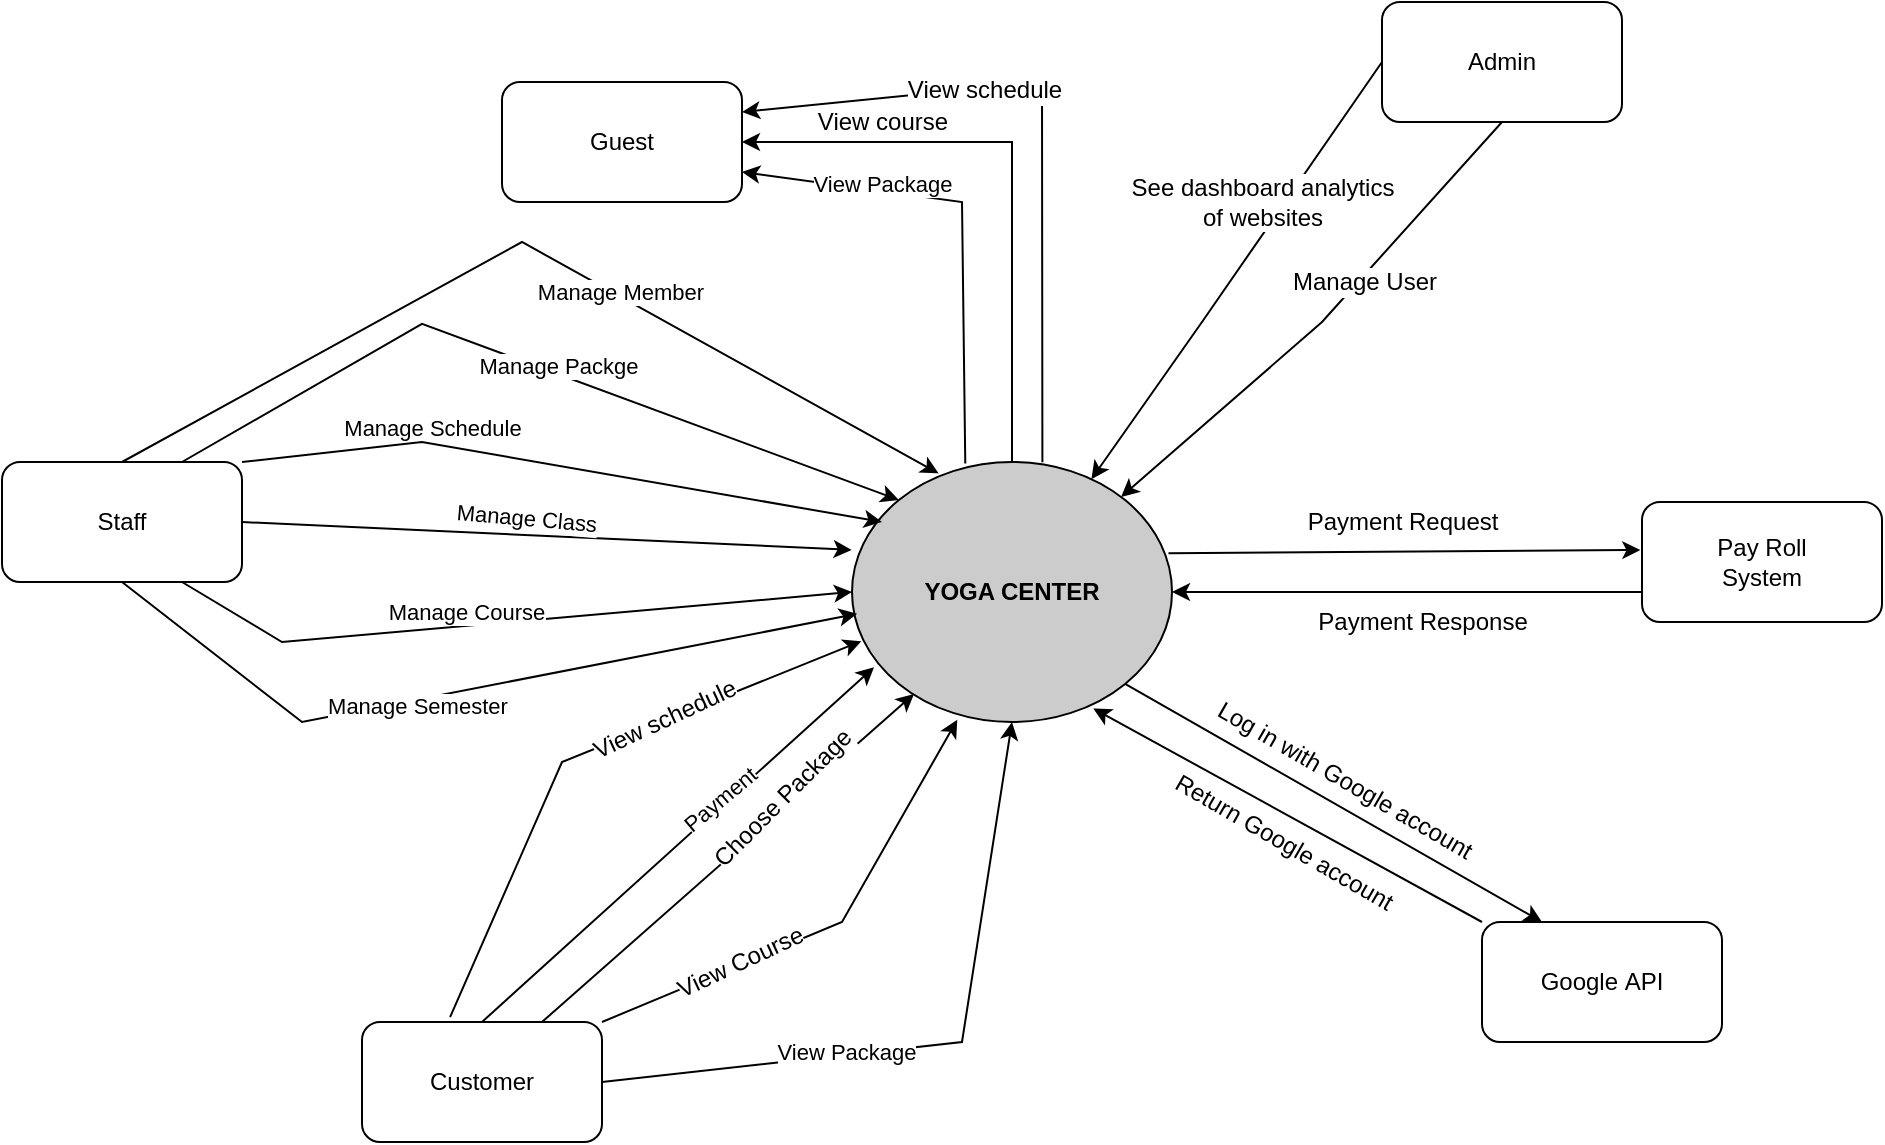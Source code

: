 <mxfile version="21.5.0" type="github" pages="10">
  <diagram name="SWP1" id="MrMd92r9Plxw8csmyKqU">
    <mxGraphModel dx="2100" dy="621" grid="1" gridSize="10" guides="1" tooltips="1" connect="1" arrows="1" fold="1" page="1" pageScale="1" pageWidth="850" pageHeight="1100" math="0" shadow="0">
      <root>
        <mxCell id="0" />
        <mxCell id="1" parent="0" />
        <mxCell id="_cK40kKRT9cYeLN7EiDp-18" style="edgeStyle=orthogonalEdgeStyle;rounded=0;orthogonalLoop=1;jettySize=auto;html=1;exitX=0.5;exitY=0;exitDx=0;exitDy=0;entryX=1;entryY=0.5;entryDx=0;entryDy=0;" parent="1" source="bXOHu24MMkb-XXLfuNmj-2" target="bXOHu24MMkb-XXLfuNmj-6" edge="1">
          <mxGeometry relative="1" as="geometry">
            <Array as="points">
              <mxPoint x="425" y="190" />
            </Array>
          </mxGeometry>
        </mxCell>
        <mxCell id="_cK40kKRT9cYeLN7EiDp-19" value="&lt;font class=&quot;custom-cursor-default-hover&quot; style=&quot;font-size: 12px;&quot;&gt;View course&lt;/font&gt;" style="edgeLabel;html=1;align=center;verticalAlign=middle;resizable=0;points=[];" parent="_cK40kKRT9cYeLN7EiDp-18" vertex="1" connectable="0">
          <mxGeometry x="0.207" y="2" relative="1" as="geometry">
            <mxPoint x="-47" y="-12" as="offset" />
          </mxGeometry>
        </mxCell>
        <mxCell id="bXOHu24MMkb-XXLfuNmj-2" value="&lt;b&gt;YOGA CENTER&lt;/b&gt;" style="ellipse;whiteSpace=wrap;html=1;fillColor=#ccc;" parent="1" vertex="1">
          <mxGeometry x="345" y="350" width="160" height="130" as="geometry" />
        </mxCell>
        <mxCell id="bXOHu24MMkb-XXLfuNmj-3" value="Customer" style="rounded=1;whiteSpace=wrap;html=1;" parent="1" vertex="1">
          <mxGeometry x="100" y="630" width="120" height="60" as="geometry" />
        </mxCell>
        <mxCell id="bXOHu24MMkb-XXLfuNmj-4" value="Admin" style="whiteSpace=wrap;html=1;rounded=1;" parent="1" vertex="1">
          <mxGeometry x="610" y="120" width="120" height="60" as="geometry" />
        </mxCell>
        <mxCell id="bXOHu24MMkb-XXLfuNmj-6" value="Guest" style="rounded=1;whiteSpace=wrap;html=1;" parent="1" vertex="1">
          <mxGeometry x="170" y="160" width="120" height="60" as="geometry" />
        </mxCell>
        <mxCell id="bXOHu24MMkb-XXLfuNmj-7" value="Staff" style="rounded=1;whiteSpace=wrap;html=1;" parent="1" vertex="1">
          <mxGeometry x="-80" y="350" width="120" height="60" as="geometry" />
        </mxCell>
        <mxCell id="_cK40kKRT9cYeLN7EiDp-1" value="Google&amp;nbsp;API" style="rounded=1;whiteSpace=wrap;html=1;" parent="1" vertex="1">
          <mxGeometry x="660" y="580" width="120" height="60" as="geometry" />
        </mxCell>
        <mxCell id="_cK40kKRT9cYeLN7EiDp-2" value="" style="endArrow=classic;html=1;rounded=0;entryX=0.25;entryY=0;entryDx=0;entryDy=0;exitX=1;exitY=1;exitDx=0;exitDy=0;" parent="1" source="bXOHu24MMkb-XXLfuNmj-2" target="_cK40kKRT9cYeLN7EiDp-1" edge="1">
          <mxGeometry width="50" height="50" relative="1" as="geometry">
            <mxPoint x="400" y="450" as="sourcePoint" />
            <mxPoint x="450" y="400" as="targetPoint" />
          </mxGeometry>
        </mxCell>
        <mxCell id="_cK40kKRT9cYeLN7EiDp-3" value="&lt;font style=&quot;font-size: 12px;&quot;&gt;Log in with Google account&lt;/font&gt;" style="edgeLabel;html=1;align=center;verticalAlign=middle;resizable=0;points=[];rotation=30;" parent="_cK40kKRT9cYeLN7EiDp-2" vertex="1" connectable="0">
          <mxGeometry x="-0.135" y="4" relative="1" as="geometry">
            <mxPoint x="17" as="offset" />
          </mxGeometry>
        </mxCell>
        <mxCell id="_cK40kKRT9cYeLN7EiDp-6" value="" style="endArrow=classic;html=1;rounded=0;exitX=0;exitY=0;exitDx=0;exitDy=0;entryX=0.754;entryY=0.948;entryDx=0;entryDy=0;entryPerimeter=0;" parent="1" source="_cK40kKRT9cYeLN7EiDp-1" target="bXOHu24MMkb-XXLfuNmj-2" edge="1">
          <mxGeometry width="50" height="50" relative="1" as="geometry">
            <mxPoint x="400" y="450" as="sourcePoint" />
            <mxPoint x="450" y="400" as="targetPoint" />
          </mxGeometry>
        </mxCell>
        <mxCell id="_cK40kKRT9cYeLN7EiDp-7" value="&lt;font style=&quot;font-size: 12px;&quot;&gt;Return Google account&lt;/font&gt;" style="edgeLabel;html=1;align=center;verticalAlign=middle;resizable=0;points=[];rotation=30;" parent="_cK40kKRT9cYeLN7EiDp-6" vertex="1" connectable="0">
          <mxGeometry x="0.177" relative="1" as="geometry">
            <mxPoint x="15" y="22" as="offset" />
          </mxGeometry>
        </mxCell>
        <mxCell id="_cK40kKRT9cYeLN7EiDp-8" value="Pay&amp;nbsp;Roll&lt;br&gt;System" style="rounded=1;whiteSpace=wrap;html=1;" parent="1" vertex="1">
          <mxGeometry x="740" y="370" width="120" height="60" as="geometry" />
        </mxCell>
        <mxCell id="_cK40kKRT9cYeLN7EiDp-10" value="" style="endArrow=classic;html=1;rounded=0;exitX=0.989;exitY=0.351;exitDx=0;exitDy=0;exitPerimeter=0;entryX=-0.007;entryY=0.4;entryDx=0;entryDy=0;entryPerimeter=0;" parent="1" source="bXOHu24MMkb-XXLfuNmj-2" target="_cK40kKRT9cYeLN7EiDp-8" edge="1">
          <mxGeometry width="50" height="50" relative="1" as="geometry">
            <mxPoint x="500" y="383" as="sourcePoint" />
            <mxPoint x="740" y="390" as="targetPoint" />
          </mxGeometry>
        </mxCell>
        <mxCell id="_cK40kKRT9cYeLN7EiDp-12" value="&lt;font style=&quot;font-size: 12px;&quot;&gt;Payment Request&lt;/font&gt;" style="edgeLabel;html=1;align=center;verticalAlign=middle;resizable=0;points=[];rotation=0;" parent="_cK40kKRT9cYeLN7EiDp-10" vertex="1" connectable="0">
          <mxGeometry x="-0.17" y="-1" relative="1" as="geometry">
            <mxPoint x="19" y="-16" as="offset" />
          </mxGeometry>
        </mxCell>
        <mxCell id="_cK40kKRT9cYeLN7EiDp-11" value="" style="endArrow=classic;html=1;rounded=0;entryX=1;entryY=0.5;entryDx=0;entryDy=0;exitX=0;exitY=0.75;exitDx=0;exitDy=0;" parent="1" source="_cK40kKRT9cYeLN7EiDp-8" target="bXOHu24MMkb-XXLfuNmj-2" edge="1">
          <mxGeometry width="50" height="50" relative="1" as="geometry">
            <mxPoint x="400" y="440" as="sourcePoint" />
            <mxPoint x="450" y="390" as="targetPoint" />
          </mxGeometry>
        </mxCell>
        <mxCell id="_cK40kKRT9cYeLN7EiDp-14" value="&lt;font style=&quot;font-size: 12px;&quot;&gt;Payment Response&lt;/font&gt;" style="edgeLabel;html=1;align=center;verticalAlign=middle;resizable=0;points=[];rotation=0;" parent="_cK40kKRT9cYeLN7EiDp-11" vertex="1" connectable="0">
          <mxGeometry x="-0.259" y="3" relative="1" as="geometry">
            <mxPoint x="-23" y="12" as="offset" />
          </mxGeometry>
        </mxCell>
        <mxCell id="_cK40kKRT9cYeLN7EiDp-26" value="" style="endArrow=classic;html=1;rounded=0;exitX=0;exitY=0.5;exitDx=0;exitDy=0;" parent="1" source="bXOHu24MMkb-XXLfuNmj-4" target="bXOHu24MMkb-XXLfuNmj-2" edge="1">
          <mxGeometry width="50" height="50" relative="1" as="geometry">
            <mxPoint x="210" y="219.46" as="sourcePoint" />
            <mxPoint x="380" y="360" as="targetPoint" />
            <Array as="points">
              <mxPoint x="520" y="280" />
            </Array>
          </mxGeometry>
        </mxCell>
        <mxCell id="_cK40kKRT9cYeLN7EiDp-29" value="&lt;font style=&quot;font-size: 12px;&quot;&gt;See&amp;nbsp;dashboard analytics &lt;br&gt;of websites&lt;/font&gt;" style="edgeLabel;html=1;align=center;verticalAlign=middle;resizable=0;points=[];rotation=0;" parent="_cK40kKRT9cYeLN7EiDp-26" vertex="1" connectable="0">
          <mxGeometry x="-0.688" y="2" relative="1" as="geometry">
            <mxPoint x="-39" y="36" as="offset" />
          </mxGeometry>
        </mxCell>
        <mxCell id="_cK40kKRT9cYeLN7EiDp-35" value="" style="endArrow=classic;html=1;rounded=0;exitX=0.5;exitY=1;exitDx=0;exitDy=0;" parent="1" source="bXOHu24MMkb-XXLfuNmj-4" target="bXOHu24MMkb-XXLfuNmj-2" edge="1">
          <mxGeometry width="50" height="50" relative="1" as="geometry">
            <mxPoint x="400" y="430" as="sourcePoint" />
            <mxPoint x="450" y="380" as="targetPoint" />
            <Array as="points">
              <mxPoint x="580" y="280" />
            </Array>
          </mxGeometry>
        </mxCell>
        <mxCell id="_cK40kKRT9cYeLN7EiDp-36" value="&lt;font class=&quot;custom-cursor-default-hover&quot; style=&quot;font-size: 12px;&quot;&gt;Manage User&lt;/font&gt;" style="edgeLabel;html=1;align=center;verticalAlign=middle;resizable=0;points=[];rotation=0;" parent="_cK40kKRT9cYeLN7EiDp-35" vertex="1" connectable="0">
          <mxGeometry x="-0.421" y="2" relative="1" as="geometry">
            <mxPoint x="-19" y="21" as="offset" />
          </mxGeometry>
        </mxCell>
        <mxCell id="_cK40kKRT9cYeLN7EiDp-39" value="" style="endArrow=classic;html=1;rounded=0;exitX=0.75;exitY=0;exitDx=0;exitDy=0;entryX=0.194;entryY=0.892;entryDx=0;entryDy=0;entryPerimeter=0;" parent="1" source="bXOHu24MMkb-XXLfuNmj-3" target="bXOHu24MMkb-XXLfuNmj-2" edge="1">
          <mxGeometry width="50" height="50" relative="1" as="geometry">
            <mxPoint x="400" y="520" as="sourcePoint" />
            <mxPoint x="340" y="480" as="targetPoint" />
            <Array as="points" />
          </mxGeometry>
        </mxCell>
        <mxCell id="_cK40kKRT9cYeLN7EiDp-50" value="&lt;font class=&quot;custom-cursor-default-hover&quot; style=&quot;font-size: 12px;&quot;&gt;Choose Package&lt;/font&gt;" style="edgeLabel;html=1;align=center;verticalAlign=middle;resizable=0;points=[];rotation=-45;" parent="_cK40kKRT9cYeLN7EiDp-39" vertex="1" connectable="0">
          <mxGeometry x="0.289" y="3" relative="1" as="geometry">
            <mxPoint x="2" y="-4" as="offset" />
          </mxGeometry>
        </mxCell>
        <mxCell id="_cK40kKRT9cYeLN7EiDp-41" value="" style="endArrow=classic;html=1;rounded=0;exitX=0.367;exitY=-0.04;exitDx=0;exitDy=0;entryX=0.029;entryY=0.689;entryDx=0;entryDy=0;entryPerimeter=0;exitPerimeter=0;" parent="1" source="bXOHu24MMkb-XXLfuNmj-3" target="bXOHu24MMkb-XXLfuNmj-2" edge="1">
          <mxGeometry width="50" height="50" relative="1" as="geometry">
            <mxPoint x="400" y="520" as="sourcePoint" />
            <mxPoint x="450" y="470" as="targetPoint" />
            <Array as="points">
              <mxPoint x="200" y="500" />
            </Array>
          </mxGeometry>
        </mxCell>
        <mxCell id="_cK40kKRT9cYeLN7EiDp-48" value="&lt;font style=&quot;font-size: 12px;&quot;&gt;View schedule&lt;/font&gt;" style="edgeLabel;html=1;align=center;verticalAlign=middle;resizable=0;points=[];rotation=-25;" parent="_cK40kKRT9cYeLN7EiDp-41" vertex="1" connectable="0">
          <mxGeometry x="0.29" y="1" relative="1" as="geometry">
            <mxPoint as="offset" />
          </mxGeometry>
        </mxCell>
        <mxCell id="_cK40kKRT9cYeLN7EiDp-43" value="" style="endArrow=classic;html=1;rounded=0;exitX=1;exitY=0;exitDx=0;exitDy=0;entryX=0.329;entryY=0.991;entryDx=0;entryDy=0;entryPerimeter=0;" parent="1" source="bXOHu24MMkb-XXLfuNmj-3" target="bXOHu24MMkb-XXLfuNmj-2" edge="1">
          <mxGeometry width="50" height="50" relative="1" as="geometry">
            <mxPoint x="400" y="520" as="sourcePoint" />
            <mxPoint x="450" y="470" as="targetPoint" />
            <Array as="points">
              <mxPoint x="340" y="580" />
            </Array>
          </mxGeometry>
        </mxCell>
        <mxCell id="_cK40kKRT9cYeLN7EiDp-51" value="&lt;font class=&quot;custom-cursor-default-hover&quot; style=&quot;font-size: 12px;&quot;&gt;View Course&lt;/font&gt;" style="edgeLabel;html=1;align=center;verticalAlign=middle;resizable=0;points=[];rotation=-25;" parent="_cK40kKRT9cYeLN7EiDp-43" vertex="1" connectable="0">
          <mxGeometry x="-0.313" y="-3" relative="1" as="geometry">
            <mxPoint x="-10" as="offset" />
          </mxGeometry>
        </mxCell>
        <mxCell id="_cK40kKRT9cYeLN7EiDp-54" value="" style="endArrow=classic;html=1;rounded=0;exitX=0.75;exitY=0;exitDx=0;exitDy=0;entryX=0;entryY=0;entryDx=0;entryDy=0;" parent="1" source="bXOHu24MMkb-XXLfuNmj-7" target="bXOHu24MMkb-XXLfuNmj-2" edge="1">
          <mxGeometry width="50" height="50" relative="1" as="geometry">
            <mxPoint x="368.431" y="369.998" as="sourcePoint" />
            <mxPoint x="370" y="310" as="targetPoint" />
            <Array as="points">
              <mxPoint x="130" y="280.96" />
            </Array>
          </mxGeometry>
        </mxCell>
        <mxCell id="1uyIdo24TekkMiX9HwMv-10" value="Manage Packge" style="edgeLabel;html=1;align=center;verticalAlign=middle;resizable=0;points=[];" parent="_cK40kKRT9cYeLN7EiDp-54" vertex="1" connectable="0">
          <mxGeometry x="0.068" y="4" relative="1" as="geometry">
            <mxPoint as="offset" />
          </mxGeometry>
        </mxCell>
        <mxCell id="_cK40kKRT9cYeLN7EiDp-56" value="" style="endArrow=classic;html=1;rounded=0;exitX=1;exitY=0.5;exitDx=0;exitDy=0;entryX=-0.001;entryY=0.338;entryDx=0;entryDy=0;entryPerimeter=0;" parent="1" source="bXOHu24MMkb-XXLfuNmj-7" target="bXOHu24MMkb-XXLfuNmj-2" edge="1">
          <mxGeometry width="50" height="50" relative="1" as="geometry">
            <mxPoint x="400" y="420" as="sourcePoint" />
            <mxPoint x="360" y="400" as="targetPoint" />
          </mxGeometry>
        </mxCell>
        <mxCell id="_cK40kKRT9cYeLN7EiDp-58" value="Manage Schedule" style="edgeLabel;html=1;align=center;verticalAlign=middle;resizable=0;points=[];rotation=0;" parent="_cK40kKRT9cYeLN7EiDp-56" vertex="1" connectable="0">
          <mxGeometry x="-0.284" y="-1" relative="1" as="geometry">
            <mxPoint x="-14" y="-53" as="offset" />
          </mxGeometry>
        </mxCell>
        <mxCell id="IrXQ_nNbj30ZWgIwQqoz-1" value="" style="endArrow=classic;html=1;rounded=0;exitX=0.75;exitY=1;exitDx=0;exitDy=0;entryX=0;entryY=0.5;entryDx=0;entryDy=0;" parent="1" source="bXOHu24MMkb-XXLfuNmj-7" target="bXOHu24MMkb-XXLfuNmj-2" edge="1">
          <mxGeometry width="50" height="50" relative="1" as="geometry">
            <mxPoint x="530" y="450" as="sourcePoint" />
            <mxPoint x="580" y="400" as="targetPoint" />
            <Array as="points">
              <mxPoint x="60" y="440" />
            </Array>
          </mxGeometry>
        </mxCell>
        <mxCell id="IrXQ_nNbj30ZWgIwQqoz-2" value="Manage Course" style="edgeLabel;html=1;align=center;verticalAlign=middle;resizable=0;points=[];" parent="IrXQ_nNbj30ZWgIwQqoz-1" vertex="1" connectable="0">
          <mxGeometry x="-0.336" y="-1" relative="1" as="geometry">
            <mxPoint x="36" y="-11" as="offset" />
          </mxGeometry>
        </mxCell>
        <mxCell id="zavNtBPHiaZTgkonnO8q-1" value="" style="endArrow=classic;html=1;rounded=0;exitX=1;exitY=0;exitDx=0;exitDy=0;" parent="1" source="bXOHu24MMkb-XXLfuNmj-7" edge="1">
          <mxGeometry width="50" height="50" relative="1" as="geometry">
            <mxPoint x="530" y="450" as="sourcePoint" />
            <mxPoint x="360" y="380" as="targetPoint" />
            <Array as="points">
              <mxPoint x="130" y="340" />
            </Array>
          </mxGeometry>
        </mxCell>
        <mxCell id="zavNtBPHiaZTgkonnO8q-2" value="Manage Class" style="edgeLabel;html=1;align=center;verticalAlign=middle;resizable=0;points=[];rotation=5;" parent="zavNtBPHiaZTgkonnO8q-1" vertex="1" connectable="0">
          <mxGeometry x="-0.207" y="-2" relative="1" as="geometry">
            <mxPoint x="15" y="29" as="offset" />
          </mxGeometry>
        </mxCell>
        <mxCell id="1uyIdo24TekkMiX9HwMv-1" value="" style="endArrow=classic;html=1;rounded=0;exitX=1;exitY=0.5;exitDx=0;exitDy=0;entryX=0.5;entryY=1;entryDx=0;entryDy=0;" parent="1" source="bXOHu24MMkb-XXLfuNmj-3" target="bXOHu24MMkb-XXLfuNmj-2" edge="1">
          <mxGeometry width="50" height="50" relative="1" as="geometry">
            <mxPoint x="400" y="510" as="sourcePoint" />
            <mxPoint x="450" y="460" as="targetPoint" />
            <Array as="points">
              <mxPoint x="400" y="640" />
            </Array>
          </mxGeometry>
        </mxCell>
        <mxCell id="1uyIdo24TekkMiX9HwMv-2" value="View Package" style="edgeLabel;html=1;align=center;verticalAlign=middle;resizable=0;points=[];" parent="1uyIdo24TekkMiX9HwMv-1" vertex="1" connectable="0">
          <mxGeometry x="-0.287" y="2" relative="1" as="geometry">
            <mxPoint as="offset" />
          </mxGeometry>
        </mxCell>
        <mxCell id="1uyIdo24TekkMiX9HwMv-3" value="" style="endArrow=classic;html=1;rounded=0;exitX=0.5;exitY=0;exitDx=0;exitDy=0;entryX=0.069;entryY=0.789;entryDx=0;entryDy=0;entryPerimeter=0;" parent="1" source="bXOHu24MMkb-XXLfuNmj-3" target="bXOHu24MMkb-XXLfuNmj-2" edge="1">
          <mxGeometry width="50" height="50" relative="1" as="geometry">
            <mxPoint x="400" y="580" as="sourcePoint" />
            <mxPoint x="450" y="530" as="targetPoint" />
          </mxGeometry>
        </mxCell>
        <mxCell id="1uyIdo24TekkMiX9HwMv-4" value="Payment" style="edgeLabel;html=1;align=center;verticalAlign=middle;resizable=0;points=[];rotation=-40;" parent="1uyIdo24TekkMiX9HwMv-3" vertex="1" connectable="0">
          <mxGeometry x="0.221" y="2" relative="1" as="geometry">
            <mxPoint y="-1" as="offset" />
          </mxGeometry>
        </mxCell>
        <mxCell id="1uyIdo24TekkMiX9HwMv-5" value="" style="endArrow=classic;html=1;rounded=0;exitX=0.595;exitY=0.001;exitDx=0;exitDy=0;exitPerimeter=0;entryX=1;entryY=0.25;entryDx=0;entryDy=0;" parent="1" source="bXOHu24MMkb-XXLfuNmj-2" target="bXOHu24MMkb-XXLfuNmj-6" edge="1">
          <mxGeometry width="50" height="50" relative="1" as="geometry">
            <mxPoint x="480.2" y="273.64" as="sourcePoint" />
            <mxPoint x="280" y="170" as="targetPoint" />
            <Array as="points">
              <mxPoint x="440" y="160" />
            </Array>
          </mxGeometry>
        </mxCell>
        <mxCell id="1uyIdo24TekkMiX9HwMv-6" value="&lt;font style=&quot;font-size: 12px;&quot;&gt;View schedule&lt;/font&gt;" style="edgeLabel;html=1;align=center;verticalAlign=middle;resizable=0;points=[];rotation=0;" parent="1uyIdo24TekkMiX9HwMv-5" vertex="1" connectable="0">
          <mxGeometry x="0.29" y="1" relative="1" as="geometry">
            <mxPoint as="offset" />
          </mxGeometry>
        </mxCell>
        <mxCell id="1uyIdo24TekkMiX9HwMv-8" value="" style="endArrow=classic;html=1;rounded=0;exitX=0.354;exitY=0.006;exitDx=0;exitDy=0;entryX=1;entryY=0.75;entryDx=0;entryDy=0;exitPerimeter=0;" parent="1" source="bXOHu24MMkb-XXLfuNmj-2" target="bXOHu24MMkb-XXLfuNmj-6" edge="1">
          <mxGeometry width="50" height="50" relative="1" as="geometry">
            <mxPoint x="230" y="670" as="sourcePoint" />
            <mxPoint x="435" y="490" as="targetPoint" />
            <Array as="points">
              <mxPoint x="400" y="220" />
            </Array>
          </mxGeometry>
        </mxCell>
        <mxCell id="1uyIdo24TekkMiX9HwMv-9" value="View Package" style="edgeLabel;html=1;align=center;verticalAlign=middle;resizable=0;points=[];" parent="1uyIdo24TekkMiX9HwMv-8" vertex="1" connectable="0">
          <mxGeometry x="-0.287" y="2" relative="1" as="geometry">
            <mxPoint x="-39" y="-54" as="offset" />
          </mxGeometry>
        </mxCell>
        <mxCell id="1uyIdo24TekkMiX9HwMv-11" value="" style="endArrow=classic;html=1;rounded=0;exitX=0.5;exitY=1;exitDx=0;exitDy=0;entryX=0.016;entryY=0.584;entryDx=0;entryDy=0;entryPerimeter=0;" parent="1" source="bXOHu24MMkb-XXLfuNmj-7" target="bXOHu24MMkb-XXLfuNmj-2" edge="1">
          <mxGeometry width="50" height="50" relative="1" as="geometry">
            <mxPoint x="400" y="370" as="sourcePoint" />
            <mxPoint x="450" y="320" as="targetPoint" />
            <Array as="points">
              <mxPoint x="70" y="480" />
            </Array>
          </mxGeometry>
        </mxCell>
        <mxCell id="1uyIdo24TekkMiX9HwMv-12" value="Manage Semester&amp;nbsp;" style="edgeLabel;html=1;align=center;verticalAlign=middle;resizable=0;points=[];" parent="1uyIdo24TekkMiX9HwMv-11" vertex="1" connectable="0">
          <mxGeometry x="-0.127" y="-3" relative="1" as="geometry">
            <mxPoint as="offset" />
          </mxGeometry>
        </mxCell>
        <mxCell id="1uyIdo24TekkMiX9HwMv-13" value="" style="endArrow=classic;html=1;rounded=0;exitX=0.5;exitY=0;exitDx=0;exitDy=0;entryX=0.271;entryY=0.044;entryDx=0;entryDy=0;entryPerimeter=0;" parent="1" source="bXOHu24MMkb-XXLfuNmj-7" target="bXOHu24MMkb-XXLfuNmj-2" edge="1">
          <mxGeometry width="50" height="50" relative="1" as="geometry">
            <mxPoint x="400" y="440" as="sourcePoint" />
            <mxPoint x="450" y="390" as="targetPoint" />
            <Array as="points">
              <mxPoint x="180" y="240" />
            </Array>
          </mxGeometry>
        </mxCell>
        <mxCell id="1uyIdo24TekkMiX9HwMv-14" value="Manage Member" style="edgeLabel;html=1;align=center;verticalAlign=middle;resizable=0;points=[];" parent="1uyIdo24TekkMiX9HwMv-13" vertex="1" connectable="0">
          <mxGeometry x="0.212" y="2" relative="1" as="geometry">
            <mxPoint as="offset" />
          </mxGeometry>
        </mxCell>
      </root>
    </mxGraphModel>
  </diagram>
  <diagram id="S1NJ6HDDJ7OEK5JjMJYA" name="SWP2">
    <mxGraphModel dx="985" dy="1527" grid="1" gridSize="10" guides="1" tooltips="1" connect="1" arrows="1" fold="1" page="1" pageScale="1" pageWidth="850" pageHeight="1100" math="0" shadow="0">
      <root>
        <mxCell id="0" />
        <mxCell id="1" parent="0" />
        <mxCell id="6F4QvNjLoQCL5bdtAY6h-9" value="" style="edgeStyle=orthogonalEdgeStyle;rounded=0;orthogonalLoop=1;jettySize=auto;html=1;exitX=0.5;exitY=0;exitDx=0;exitDy=0;entryX=0;entryY=0.5;entryDx=0;entryDy=0;" parent="1" source="6F4QvNjLoQCL5bdtAY6h-3" target="6F4QvNjLoQCL5bdtAY6h-8" edge="1">
          <mxGeometry relative="1" as="geometry" />
        </mxCell>
        <mxCell id="Jba-cBQ16d0cK4rYOOUF-9" value="&lt;span class=&quot;custom-cursor-default-hover&quot; style=&quot;font-size: 12px;&quot;&gt;Click on Staff Manager button&lt;/span&gt;" style="edgeLabel;html=1;align=center;verticalAlign=middle;resizable=0;points=[];" parent="6F4QvNjLoQCL5bdtAY6h-9" vertex="1" connectable="0">
          <mxGeometry x="0.387" y="1" relative="1" as="geometry">
            <mxPoint x="20" y="-9" as="offset" />
          </mxGeometry>
        </mxCell>
        <mxCell id="r6qMvdoQjRcYllle-EVD-7" value="" style="edgeStyle=orthogonalEdgeStyle;rounded=0;orthogonalLoop=1;jettySize=auto;html=1;entryX=0;entryY=0.5;entryDx=0;entryDy=0;" parent="1" target="r6qMvdoQjRcYllle-EVD-6" edge="1">
          <mxGeometry relative="1" as="geometry">
            <Array as="points">
              <mxPoint x="140" y="350" />
              <mxPoint x="530" y="350" />
              <mxPoint x="530" y="470" />
            </Array>
            <mxPoint x="140" y="290" as="sourcePoint" />
            <mxPoint x="670" y="350" as="targetPoint" />
          </mxGeometry>
        </mxCell>
        <mxCell id="Jba-cBQ16d0cK4rYOOUF-13" value="&lt;font style=&quot;font-size: 12px;&quot;&gt;Click on Staff Dashboard&lt;/font&gt;" style="edgeLabel;html=1;align=center;verticalAlign=middle;resizable=0;points=[];" parent="r6qMvdoQjRcYllle-EVD-7" vertex="1" connectable="0">
          <mxGeometry x="-0.007" y="-1" relative="1" as="geometry">
            <mxPoint x="132" y="49" as="offset" />
          </mxGeometry>
        </mxCell>
        <mxCell id="Jba-cBQ16d0cK4rYOOUF-3" value="" style="edgeStyle=orthogonalEdgeStyle;rounded=0;orthogonalLoop=1;jettySize=auto;html=1;entryX=0;entryY=0.5;entryDx=0;entryDy=0;exitX=0.5;exitY=0;exitDx=0;exitDy=0;" parent="1" source="6F4QvNjLoQCL5bdtAY6h-3" target="Jba-cBQ16d0cK4rYOOUF-2" edge="1">
          <mxGeometry relative="1" as="geometry">
            <Array as="points">
              <mxPoint x="140" y="370" />
              <mxPoint x="330" y="370" />
              <mxPoint x="330" y="560" />
            </Array>
          </mxGeometry>
        </mxCell>
        <mxCell id="Jba-cBQ16d0cK4rYOOUF-4" value="&lt;font style=&quot;font-size: 12px;&quot;&gt;Register button&lt;/font&gt;" style="edgeLabel;html=1;align=center;verticalAlign=middle;resizable=0;points=[];" parent="Jba-cBQ16d0cK4rYOOUF-3" vertex="1" connectable="0">
          <mxGeometry x="0.253" y="2" relative="1" as="geometry">
            <mxPoint x="-82" y="-108" as="offset" />
          </mxGeometry>
        </mxCell>
        <mxCell id="xKTZ25D4ZijVbejgiYg_-3" value="" style="edgeStyle=orthogonalEdgeStyle;rounded=0;orthogonalLoop=1;jettySize=auto;html=1;entryX=0;entryY=0.5;entryDx=0;entryDy=0;exitX=0.5;exitY=0;exitDx=0;exitDy=0;" parent="1" source="6F4QvNjLoQCL5bdtAY6h-3" target="xKTZ25D4ZijVbejgiYg_-2" edge="1">
          <mxGeometry relative="1" as="geometry">
            <mxPoint x="60" y="260" as="sourcePoint" />
            <Array as="points">
              <mxPoint x="140" y="-160" />
            </Array>
          </mxGeometry>
        </mxCell>
        <mxCell id="xKTZ25D4ZijVbejgiYg_-13" value="&lt;font class=&quot;custom-cursor-default-hover&quot; style=&quot;font-size: 12px;&quot;&gt;Click on Course&amp;nbsp;&lt;/font&gt;" style="edgeLabel;html=1;align=center;verticalAlign=middle;resizable=0;points=[];" parent="xKTZ25D4ZijVbejgiYg_-3" vertex="1" connectable="0">
          <mxGeometry x="0.563" y="-1" relative="1" as="geometry">
            <mxPoint x="64" y="-11" as="offset" />
          </mxGeometry>
        </mxCell>
        <mxCell id="xKTZ25D4ZijVbejgiYg_-17" value="" style="edgeStyle=orthogonalEdgeStyle;rounded=0;orthogonalLoop=1;jettySize=auto;html=1;entryX=0;entryY=0.5;entryDx=0;entryDy=0;exitX=1;exitY=0.5;exitDx=0;exitDy=0;exitPerimeter=0;" parent="1" source="6F4QvNjLoQCL5bdtAY6h-3" target="xKTZ25D4ZijVbejgiYg_-16" edge="1">
          <mxGeometry relative="1" as="geometry" />
        </mxCell>
        <mxCell id="6F4QvNjLoQCL5bdtAY6h-3" value="Home Page" style="rounded=0;whiteSpace=wrap;html=1;fillColor=#66B2FF;strokeColor=none;" parent="1" vertex="1">
          <mxGeometry x="80" y="400" width="120" height="60" as="geometry" />
        </mxCell>
        <mxCell id="6F4QvNjLoQCL5bdtAY6h-18" value="" style="edgeStyle=orthogonalEdgeStyle;rounded=0;orthogonalLoop=1;jettySize=auto;html=1;entryX=0.5;entryY=0;entryDx=0;entryDy=0;exitX=0.5;exitY=1;exitDx=0;exitDy=0;" parent="1" source="6F4QvNjLoQCL5bdtAY6h-4" target="6F4QvNjLoQCL5bdtAY6h-17" edge="1">
          <mxGeometry relative="1" as="geometry">
            <mxPoint x="190" y="650" as="sourcePoint" />
          </mxGeometry>
        </mxCell>
        <mxCell id="r6qMvdoQjRcYllle-EVD-2" value="&lt;font style=&quot;font-size: 12px;&quot;&gt;Sign up for free&lt;/font&gt;" style="edgeLabel;html=1;align=center;verticalAlign=middle;resizable=0;points=[];" parent="6F4QvNjLoQCL5bdtAY6h-18" vertex="1" connectable="0">
          <mxGeometry x="0.115" y="-1" relative="1" as="geometry">
            <mxPoint x="1" y="-5" as="offset" />
          </mxGeometry>
        </mxCell>
        <mxCell id="6F4QvNjLoQCL5bdtAY6h-23" value="" style="edgeStyle=orthogonalEdgeStyle;rounded=0;orthogonalLoop=1;jettySize=auto;html=1;" parent="1" source="6F4QvNjLoQCL5bdtAY6h-4" target="6F4QvNjLoQCL5bdtAY6h-22" edge="1">
          <mxGeometry relative="1" as="geometry" />
        </mxCell>
        <mxCell id="r6qMvdoQjRcYllle-EVD-3" value="&lt;font style=&quot;font-size: 12px;&quot;&gt;Forgot password button&lt;/font&gt;" style="edgeLabel;html=1;align=center;verticalAlign=middle;resizable=0;points=[];" parent="6F4QvNjLoQCL5bdtAY6h-23" vertex="1" connectable="0">
          <mxGeometry x="0.147" y="-1" relative="1" as="geometry">
            <mxPoint x="1" y="20" as="offset" />
          </mxGeometry>
        </mxCell>
        <mxCell id="6F4QvNjLoQCL5bdtAY6h-4" value="Login" style="rounded=0;whiteSpace=wrap;html=1;fillColor=#66B2FF;strokeColor=none;" parent="1" vertex="1">
          <mxGeometry x="80" y="520" width="120" height="60" as="geometry" />
        </mxCell>
        <mxCell id="6F4QvNjLoQCL5bdtAY6h-6" value="" style="endArrow=classic;startArrow=classic;html=1;rounded=0;entryX=0.5;entryY=0;entryDx=0;entryDy=0;exitX=0.5;exitY=1;exitDx=0;exitDy=0;" parent="1" source="6F4QvNjLoQCL5bdtAY6h-3" target="6F4QvNjLoQCL5bdtAY6h-4" edge="1">
          <mxGeometry width="50" height="50" relative="1" as="geometry">
            <mxPoint x="440" y="550" as="sourcePoint" />
            <mxPoint x="580" y="430" as="targetPoint" />
          </mxGeometry>
        </mxCell>
        <mxCell id="r6qMvdoQjRcYllle-EVD-1" value="&lt;font style=&quot;font-size: 12px;&quot;&gt;Login button&lt;/font&gt;" style="edgeLabel;html=1;align=center;verticalAlign=middle;resizable=0;points=[];" parent="6F4QvNjLoQCL5bdtAY6h-6" vertex="1" connectable="0">
          <mxGeometry x="-0.367" relative="1" as="geometry">
            <mxPoint y="11" as="offset" />
          </mxGeometry>
        </mxCell>
        <mxCell id="6F4QvNjLoQCL5bdtAY6h-12" value="" style="edgeStyle=orthogonalEdgeStyle;rounded=0;orthogonalLoop=1;jettySize=auto;html=1;entryX=0;entryY=0.5;entryDx=0;entryDy=0;exitX=0.5;exitY=0;exitDx=0;exitDy=0;" parent="1" source="6F4QvNjLoQCL5bdtAY6h-8" target="6F4QvNjLoQCL5bdtAY6h-10" edge="1">
          <mxGeometry relative="1" as="geometry" />
        </mxCell>
        <mxCell id="Jba-cBQ16d0cK4rYOOUF-10" value="Class Management" style="edgeLabel;html=1;align=center;verticalAlign=middle;resizable=0;points=[];" parent="6F4QvNjLoQCL5bdtAY6h-12" vertex="1" connectable="0">
          <mxGeometry x="0.072" y="2" relative="1" as="geometry">
            <mxPoint x="35" y="-8" as="offset" />
          </mxGeometry>
        </mxCell>
        <mxCell id="6F4QvNjLoQCL5bdtAY6h-14" value="" style="edgeStyle=orthogonalEdgeStyle;rounded=0;orthogonalLoop=1;jettySize=auto;html=1;entryX=0;entryY=0.5;entryDx=0;entryDy=0;exitX=1;exitY=0.5;exitDx=0;exitDy=0;" parent="1" source="6F4QvNjLoQCL5bdtAY6h-8" target="6F4QvNjLoQCL5bdtAY6h-13" edge="1">
          <mxGeometry relative="1" as="geometry" />
        </mxCell>
        <mxCell id="Jba-cBQ16d0cK4rYOOUF-11" value="&lt;font style=&quot;font-size: 12px;&quot;&gt;Membership Management&lt;/font&gt;" style="edgeLabel;html=1;align=center;verticalAlign=middle;resizable=0;points=[];" parent="6F4QvNjLoQCL5bdtAY6h-14" vertex="1" connectable="0">
          <mxGeometry x="-0.36" y="1" relative="1" as="geometry">
            <mxPoint x="22" y="-9" as="offset" />
          </mxGeometry>
        </mxCell>
        <mxCell id="6F4QvNjLoQCL5bdtAY6h-16" value="" style="edgeStyle=orthogonalEdgeStyle;rounded=0;orthogonalLoop=1;jettySize=auto;html=1;entryX=0;entryY=0.5;entryDx=0;entryDy=0;exitX=0.5;exitY=1;exitDx=0;exitDy=0;" parent="1" source="6F4QvNjLoQCL5bdtAY6h-8" target="6F4QvNjLoQCL5bdtAY6h-15" edge="1">
          <mxGeometry relative="1" as="geometry">
            <mxPoint x="669" y="180" as="targetPoint" />
          </mxGeometry>
        </mxCell>
        <mxCell id="Jba-cBQ16d0cK4rYOOUF-12" value="Account Management" style="edgeLabel;html=1;align=center;verticalAlign=middle;resizable=0;points=[];" parent="6F4QvNjLoQCL5bdtAY6h-16" vertex="1" connectable="0">
          <mxGeometry x="0.021" y="3" relative="1" as="geometry">
            <mxPoint x="42" y="-7" as="offset" />
          </mxGeometry>
        </mxCell>
        <mxCell id="6F4QvNjLoQCL5bdtAY6h-8" value="Staff Manager" style="whiteSpace=wrap;html=1;fillColor=#66B2FF;strokeColor=none;rounded=0;" parent="1" vertex="1">
          <mxGeometry x="389" y="50" width="120" height="60" as="geometry" />
        </mxCell>
        <mxCell id="6F4QvNjLoQCL5bdtAY6h-10" value="&amp;nbsp;Manage &lt;br&gt;Class" style="whiteSpace=wrap;html=1;fillColor=#66B2FF;strokeColor=none;rounded=0;" parent="1" vertex="1">
          <mxGeometry x="669" y="-50" width="120" height="60" as="geometry" />
        </mxCell>
        <mxCell id="6F4QvNjLoQCL5bdtAY6h-13" value="Manage Membership" style="whiteSpace=wrap;html=1;fillColor=#66B2FF;strokeColor=none;rounded=0;" parent="1" vertex="1">
          <mxGeometry x="669" y="50" width="120" height="60" as="geometry" />
        </mxCell>
        <mxCell id="6F4QvNjLoQCL5bdtAY6h-15" value="Manage&lt;br&gt;Account" style="whiteSpace=wrap;html=1;fillColor=#66B2FF;strokeColor=none;rounded=0;" parent="1" vertex="1">
          <mxGeometry x="669" y="140" width="120" height="60" as="geometry" />
        </mxCell>
        <mxCell id="6F4QvNjLoQCL5bdtAY6h-19" style="edgeStyle=orthogonalEdgeStyle;rounded=0;orthogonalLoop=1;jettySize=auto;html=1;exitX=0;exitY=0.5;exitDx=0;exitDy=0;entryX=0;entryY=0.5;entryDx=0;entryDy=0;" parent="1" source="6F4QvNjLoQCL5bdtAY6h-17" target="6F4QvNjLoQCL5bdtAY6h-3" edge="1">
          <mxGeometry relative="1" as="geometry">
            <Array as="points">
              <mxPoint x="40" y="690" />
              <mxPoint x="40" y="430" />
            </Array>
          </mxGeometry>
        </mxCell>
        <mxCell id="6F4QvNjLoQCL5bdtAY6h-17" value="Register" style="rounded=0;whiteSpace=wrap;html=1;fillColor=#66B2FF;strokeColor=none;" parent="1" vertex="1">
          <mxGeometry x="80" y="660" width="120" height="60" as="geometry" />
        </mxCell>
        <mxCell id="6F4QvNjLoQCL5bdtAY6h-22" value="Forgot Password" style="rounded=0;whiteSpace=wrap;html=1;fillColor=#66B2FF;strokeColor=none;" parent="1" vertex="1">
          <mxGeometry x="240" y="660" width="120" height="60" as="geometry" />
        </mxCell>
        <mxCell id="6F4QvNjLoQCL5bdtAY6h-24" value="" style="endArrow=classic;html=1;rounded=0;exitX=0.5;exitY=0;exitDx=0;exitDy=0;entryX=0.5;entryY=1;entryDx=0;entryDy=0;" parent="1" source="6F4QvNjLoQCL5bdtAY6h-3" target="6F4QvNjLoQCL5bdtAY6h-25" edge="1">
          <mxGeometry width="50" height="50" relative="1" as="geometry">
            <mxPoint x="400" y="350" as="sourcePoint" />
            <mxPoint x="140" y="130" as="targetPoint" />
            <Array as="points">
              <mxPoint x="140" y="180" />
              <mxPoint x="140" y="-20" />
            </Array>
          </mxGeometry>
        </mxCell>
        <mxCell id="r6qMvdoQjRcYllle-EVD-4" value="&lt;font style=&quot;font-size: 12px;&quot;&gt;Click on avatar then click to &quot;Profile&quot;&lt;/font&gt;" style="edgeLabel;html=1;align=center;verticalAlign=middle;resizable=0;points=[];" parent="6F4QvNjLoQCL5bdtAY6h-24" vertex="1" connectable="0">
          <mxGeometry x="0.77" y="-2" relative="1" as="geometry">
            <mxPoint x="8" y="-22" as="offset" />
          </mxGeometry>
        </mxCell>
        <mxCell id="6F4QvNjLoQCL5bdtAY6h-25" value="User Profile" style="rounded=0;whiteSpace=wrap;html=1;fillColor=#66B2FF;shadow=0;strokeColor=none;" parent="1" vertex="1">
          <mxGeometry x="80" y="-620" width="120" height="60" as="geometry" />
        </mxCell>
        <mxCell id="Jba-cBQ16d0cK4rYOOUF-15" value="" style="edgeStyle=orthogonalEdgeStyle;rounded=0;orthogonalLoop=1;jettySize=auto;html=1;entryX=0;entryY=0.5;entryDx=0;entryDy=0;" parent="1" source="r6qMvdoQjRcYllle-EVD-6" target="Jba-cBQ16d0cK4rYOOUF-14" edge="1">
          <mxGeometry relative="1" as="geometry" />
        </mxCell>
        <mxCell id="91KsBr6qsxY0aj8qucQh-5" value="&lt;span style=&quot;font-size: 12px;&quot;&gt;Click &quot;Dashboard Table&quot;&lt;/span&gt;" style="edgeLabel;html=1;align=center;verticalAlign=middle;resizable=0;points=[];" parent="Jba-cBQ16d0cK4rYOOUF-15" vertex="1" connectable="0">
          <mxGeometry x="0.144" y="-3" relative="1" as="geometry">
            <mxPoint y="7" as="offset" />
          </mxGeometry>
        </mxCell>
        <mxCell id="MtK1Z15OY6-497_qcbob-5" value="" style="edgeStyle=orthogonalEdgeStyle;rounded=0;orthogonalLoop=1;jettySize=auto;html=1;exitX=1;exitY=0.5;exitDx=0;exitDy=0;entryX=0;entryY=0.5;entryDx=0;entryDy=0;" parent="1" source="r6qMvdoQjRcYllle-EVD-6" target="MtK1Z15OY6-497_qcbob-4" edge="1">
          <mxGeometry relative="1" as="geometry" />
        </mxCell>
        <mxCell id="MtK1Z15OY6-497_qcbob-7" value="User Management" style="edgeLabel;html=1;align=center;verticalAlign=middle;resizable=0;points=[];" parent="MtK1Z15OY6-497_qcbob-5" vertex="1" connectable="0">
          <mxGeometry x="0.098" y="-1" relative="1" as="geometry">
            <mxPoint as="offset" />
          </mxGeometry>
        </mxCell>
        <mxCell id="r6qMvdoQjRcYllle-EVD-6" value="Admin Dashboard" style="rounded=0;whiteSpace=wrap;html=1;fillColor=#66B2FF;strokeColor=none;" parent="1" vertex="1">
          <mxGeometry x="600" y="440" width="120" height="60" as="geometry" />
        </mxCell>
        <mxCell id="Jba-cBQ16d0cK4rYOOUF-2" value="Become Instructor" style="rounded=0;whiteSpace=wrap;html=1;fillColor=#66B2FF;strokeColor=none;" parent="1" vertex="1">
          <mxGeometry x="460" y="530" width="120" height="60" as="geometry" />
        </mxCell>
        <mxCell id="Jba-cBQ16d0cK4rYOOUF-14" value="Dashboard Table" style="rounded=0;whiteSpace=wrap;html=1;fillColor=#66B2FF;strokeColor=none;" parent="1" vertex="1">
          <mxGeometry x="800" y="350" width="120" height="60" as="geometry" />
        </mxCell>
        <mxCell id="xKTZ25D4ZijVbejgiYg_-1" style="edgeStyle=orthogonalEdgeStyle;rounded=0;orthogonalLoop=1;jettySize=auto;html=1;exitX=0.5;exitY=1;exitDx=0;exitDy=0;" parent="1" source="6F4QvNjLoQCL5bdtAY6h-25" target="6F4QvNjLoQCL5bdtAY6h-25" edge="1">
          <mxGeometry relative="1" as="geometry" />
        </mxCell>
        <mxCell id="xKTZ25D4ZijVbejgiYg_-8" value="" style="edgeStyle=orthogonalEdgeStyle;rounded=0;orthogonalLoop=1;jettySize=auto;html=1;" parent="1" source="xKTZ25D4ZijVbejgiYg_-2" target="xKTZ25D4ZijVbejgiYg_-7" edge="1">
          <mxGeometry relative="1" as="geometry" />
        </mxCell>
        <mxCell id="xKTZ25D4ZijVbejgiYg_-10" value="&lt;font style=&quot;font-size: 12px;&quot;&gt;Click on title &lt;br&gt;of course&lt;/font&gt;" style="edgeLabel;html=1;align=center;verticalAlign=middle;resizable=0;points=[];" parent="xKTZ25D4ZijVbejgiYg_-8" vertex="1" connectable="0">
          <mxGeometry x="-0.236" y="1" relative="1" as="geometry">
            <mxPoint x="8" y="-19" as="offset" />
          </mxGeometry>
        </mxCell>
        <mxCell id="xKTZ25D4ZijVbejgiYg_-2" value="Course List" style="rounded=0;whiteSpace=wrap;html=1;fillColor=#66B2FF;strokeColor=none;" parent="1" vertex="1">
          <mxGeometry x="330" y="-190" width="120" height="60" as="geometry" />
        </mxCell>
        <mxCell id="xKTZ25D4ZijVbejgiYg_-7" value="Course Detail" style="whiteSpace=wrap;html=1;fillColor=#66B2FF;strokeColor=none;rounded=0;" parent="1" vertex="1">
          <mxGeometry x="560" y="-190" width="120" height="60" as="geometry" />
        </mxCell>
        <mxCell id="xKTZ25D4ZijVbejgiYg_-21" value="" style="edgeStyle=orthogonalEdgeStyle;rounded=0;orthogonalLoop=1;jettySize=auto;html=1;" parent="1" source="xKTZ25D4ZijVbejgiYg_-16" target="xKTZ25D4ZijVbejgiYg_-20" edge="1">
          <mxGeometry relative="1" as="geometry" />
        </mxCell>
        <mxCell id="xKTZ25D4ZijVbejgiYg_-16" value="Package List" style="whiteSpace=wrap;html=1;fillColor=#66B2FF;strokeColor=none;rounded=0;" parent="1" vertex="1">
          <mxGeometry x="620" y="660" width="120" height="60" as="geometry" />
        </mxCell>
        <mxCell id="xKTZ25D4ZijVbejgiYg_-19" value="Click &quot;Package&quot;" style="text;html=1;strokeColor=none;fillColor=none;align=center;verticalAlign=middle;whiteSpace=wrap;rounded=0;" parent="1" vertex="1">
          <mxGeometry x="480" y="660" width="60" height="30" as="geometry" />
        </mxCell>
        <mxCell id="xKTZ25D4ZijVbejgiYg_-20" value="Package Detail" style="whiteSpace=wrap;html=1;fillColor=#66B2FF;strokeColor=none;rounded=0;" parent="1" vertex="1">
          <mxGeometry x="810" y="660" width="120" height="60" as="geometry" />
        </mxCell>
        <mxCell id="MtK1Z15OY6-497_qcbob-4" value="Mange User" style="rounded=0;whiteSpace=wrap;html=1;fillColor=#66B2FF;strokeColor=none;" parent="1" vertex="1">
          <mxGeometry x="800" y="530" width="120" height="60" as="geometry" />
        </mxCell>
        <mxCell id="UuNSm_7zWSgwb_Sbfjmj-2" value="Manage&lt;br&gt;Schedule&amp;nbsp;" style="whiteSpace=wrap;html=1;fillColor=#66B2FF;strokeColor=none;rounded=0;" vertex="1" parent="1">
          <mxGeometry x="668" y="230" width="120" height="60" as="geometry" />
        </mxCell>
        <mxCell id="UuNSm_7zWSgwb_Sbfjmj-3" value="" style="edgeStyle=orthogonalEdgeStyle;rounded=0;orthogonalLoop=1;jettySize=auto;html=1;entryX=0;entryY=0.5;entryDx=0;entryDy=0;exitX=0.5;exitY=1;exitDx=0;exitDy=0;" edge="1" parent="1" source="6F4QvNjLoQCL5bdtAY6h-8" target="UuNSm_7zWSgwb_Sbfjmj-2">
          <mxGeometry relative="1" as="geometry">
            <mxPoint x="679" y="180" as="targetPoint" />
            <mxPoint x="459" y="120" as="sourcePoint" />
            <Array as="points">
              <mxPoint x="449" y="121" />
              <mxPoint x="450" y="121" />
              <mxPoint x="450" y="260" />
            </Array>
          </mxGeometry>
        </mxCell>
        <mxCell id="UuNSm_7zWSgwb_Sbfjmj-4" value="Schedule Management" style="edgeLabel;html=1;align=center;verticalAlign=middle;resizable=0;points=[];" vertex="1" connectable="0" parent="UuNSm_7zWSgwb_Sbfjmj-3">
          <mxGeometry x="0.021" y="3" relative="1" as="geometry">
            <mxPoint x="70" y="-7" as="offset" />
          </mxGeometry>
        </mxCell>
        <mxCell id="UuNSm_7zWSgwb_Sbfjmj-5" value="Manage Package" style="whiteSpace=wrap;html=1;fillColor=#66B2FF;strokeColor=none;rounded=0;" vertex="1" parent="1">
          <mxGeometry x="668" y="-120" width="120" height="60" as="geometry" />
        </mxCell>
        <mxCell id="UuNSm_7zWSgwb_Sbfjmj-6" value="" style="edgeStyle=orthogonalEdgeStyle;rounded=0;orthogonalLoop=1;jettySize=auto;html=1;entryX=0;entryY=0.5;entryDx=0;entryDy=0;exitX=0.5;exitY=0;exitDx=0;exitDy=0;" edge="1" parent="1" source="6F4QvNjLoQCL5bdtAY6h-8" target="UuNSm_7zWSgwb_Sbfjmj-5">
          <mxGeometry relative="1" as="geometry">
            <mxPoint x="459" y="60" as="sourcePoint" />
            <mxPoint x="679" y="-10" as="targetPoint" />
          </mxGeometry>
        </mxCell>
        <mxCell id="UuNSm_7zWSgwb_Sbfjmj-7" value="Package Mangement" style="edgeLabel;html=1;align=center;verticalAlign=middle;resizable=0;points=[];" vertex="1" connectable="0" parent="UuNSm_7zWSgwb_Sbfjmj-6">
          <mxGeometry x="0.072" y="2" relative="1" as="geometry">
            <mxPoint x="35" y="-8" as="offset" />
          </mxGeometry>
        </mxCell>
        <mxCell id="UuNSm_7zWSgwb_Sbfjmj-8" value="View Schedule" style="rounded=0;whiteSpace=wrap;html=1;fillColor=#66B2FF;strokeColor=none;" vertex="1" parent="1">
          <mxGeometry x="330" y="-310" width="120" height="60" as="geometry" />
        </mxCell>
        <mxCell id="UuNSm_7zWSgwb_Sbfjmj-10" value="" style="edgeStyle=orthogonalEdgeStyle;rounded=0;orthogonalLoop=1;jettySize=auto;html=1;entryX=0;entryY=0.5;entryDx=0;entryDy=0;" edge="1" parent="1" target="UuNSm_7zWSgwb_Sbfjmj-8">
          <mxGeometry relative="1" as="geometry">
            <mxPoint x="140" y="400" as="sourcePoint" />
            <Array as="points">
              <mxPoint x="140" y="-280" />
            </Array>
            <mxPoint x="340" y="-150" as="targetPoint" />
          </mxGeometry>
        </mxCell>
        <mxCell id="UuNSm_7zWSgwb_Sbfjmj-11" value="&lt;font class=&quot;custom-cursor-default-hover&quot; style=&quot;font-size: 12px;&quot;&gt;Click on Schedule&lt;/font&gt;" style="edgeLabel;html=1;align=center;verticalAlign=middle;resizable=0;points=[];" vertex="1" connectable="0" parent="UuNSm_7zWSgwb_Sbfjmj-10">
          <mxGeometry x="0.563" y="-1" relative="1" as="geometry">
            <mxPoint x="64" y="-11" as="offset" />
          </mxGeometry>
        </mxCell>
        <mxCell id="UuNSm_7zWSgwb_Sbfjmj-12" value="Checkout" style="rounded=0;whiteSpace=wrap;html=1;fillColor=#66B2FF;strokeColor=none;" vertex="1" parent="1">
          <mxGeometry x="330" y="-430" width="120" height="60" as="geometry" />
        </mxCell>
        <mxCell id="UuNSm_7zWSgwb_Sbfjmj-13" value="" style="edgeStyle=orthogonalEdgeStyle;rounded=0;orthogonalLoop=1;jettySize=auto;html=1;entryX=0;entryY=0.5;entryDx=0;entryDy=0;" edge="1" parent="1" target="UuNSm_7zWSgwb_Sbfjmj-12">
          <mxGeometry relative="1" as="geometry">
            <mxPoint x="140" y="400" as="sourcePoint" />
            <Array as="points">
              <mxPoint x="140" y="-400" />
            </Array>
            <mxPoint x="340" y="-270" as="targetPoint" />
          </mxGeometry>
        </mxCell>
        <mxCell id="UuNSm_7zWSgwb_Sbfjmj-14" value="&lt;font class=&quot;custom-cursor-default-hover&quot; style=&quot;font-size: 12px;&quot;&gt;Choose package&lt;/font&gt;" style="edgeLabel;html=1;align=center;verticalAlign=middle;resizable=0;points=[];" vertex="1" connectable="0" parent="UuNSm_7zWSgwb_Sbfjmj-13">
          <mxGeometry x="0.563" y="-1" relative="1" as="geometry">
            <mxPoint x="79" y="-37" as="offset" />
          </mxGeometry>
        </mxCell>
        <mxCell id="UuNSm_7zWSgwb_Sbfjmj-15" value="" style="endArrow=classic;html=1;rounded=0;exitX=1;exitY=0.5;exitDx=0;exitDy=0;entryX=0;entryY=0.5;entryDx=0;entryDy=0;" edge="1" parent="1" source="UuNSm_7zWSgwb_Sbfjmj-12" target="UuNSm_7zWSgwb_Sbfjmj-16">
          <mxGeometry width="50" height="50" relative="1" as="geometry">
            <mxPoint x="510" y="-330" as="sourcePoint" />
            <mxPoint x="520" y="-400" as="targetPoint" />
          </mxGeometry>
        </mxCell>
        <mxCell id="UuNSm_7zWSgwb_Sbfjmj-16" value="Payment" style="rounded=0;whiteSpace=wrap;html=1;fillColor=#66B2FF;strokeColor=none;" vertex="1" parent="1">
          <mxGeometry x="600" y="-430" width="120" height="60" as="geometry" />
        </mxCell>
        <mxCell id="UuNSm_7zWSgwb_Sbfjmj-17" value="Select payment &lt;br&gt;with VN pay" style="text;html=1;align=center;verticalAlign=middle;resizable=0;points=[];autosize=1;strokeColor=none;fillColor=none;" vertex="1" parent="1">
          <mxGeometry x="465" y="-440" width="110" height="40" as="geometry" />
        </mxCell>
      </root>
    </mxGraphModel>
  </diagram>
  <diagram id="bOTIFqPGj36v55Vwd12v" name="SWP3">
    <mxGraphModel dx="1250" dy="621" grid="1" gridSize="10" guides="1" tooltips="1" connect="1" arrows="1" fold="1" page="1" pageScale="1" pageWidth="850" pageHeight="1100" math="0" shadow="0">
      <root>
        <mxCell id="0" />
        <mxCell id="1" parent="0" />
        <mxCell id="JRbIfsiJpylbFPYgcMT7-1" value="configs" style="shape=folder;fontStyle=1;spacingTop=10;tabWidth=40;tabHeight=14;tabPosition=left;html=1;whiteSpace=wrap;" parent="1" vertex="1">
          <mxGeometry x="160" y="270" width="80" height="50" as="geometry" />
        </mxCell>
        <mxCell id="JRbIfsiJpylbFPYgcMT7-4" value="controllers" style="shape=folder;fontStyle=1;spacingTop=10;tabWidth=40;tabHeight=14;tabPosition=left;html=1;whiteSpace=wrap;" parent="1" vertex="1">
          <mxGeometry x="580" y="270" width="80" height="50" as="geometry" />
        </mxCell>
        <mxCell id="JRbIfsiJpylbFPYgcMT7-5" value="models" style="shape=folder;fontStyle=1;spacingTop=10;tabWidth=40;tabHeight=14;tabPosition=left;html=1;whiteSpace=wrap;" parent="1" vertex="1">
          <mxGeometry x="720" y="270" width="80" height="50" as="geometry" />
        </mxCell>
        <mxCell id="JRbIfsiJpylbFPYgcMT7-6" value="routes" style="shape=folder;fontStyle=1;spacingTop=10;tabWidth=40;tabHeight=14;tabPosition=left;html=1;whiteSpace=wrap;" parent="1" vertex="1">
          <mxGeometry x="440" y="270" width="80" height="50" as="geometry" />
        </mxCell>
        <mxCell id="JRbIfsiJpylbFPYgcMT7-8" value="" style="endArrow=block;dashed=1;endFill=0;endSize=12;html=1;rounded=0;exitX=0;exitY=0;exitDx=80;exitDy=32;exitPerimeter=0;entryX=0;entryY=0;entryDx=0;entryDy=32;entryPerimeter=0;" parent="1" source="JRbIfsiJpylbFPYgcMT7-6" target="JRbIfsiJpylbFPYgcMT7-4" edge="1">
          <mxGeometry width="160" relative="1" as="geometry">
            <mxPoint x="400" y="300" as="sourcePoint" />
            <mxPoint x="500" y="320" as="targetPoint" />
          </mxGeometry>
        </mxCell>
        <mxCell id="JRbIfsiJpylbFPYgcMT7-9" value="" style="endArrow=block;dashed=1;endFill=0;endSize=12;html=1;rounded=0;exitX=0;exitY=0;exitDx=80;exitDy=32;exitPerimeter=0;entryX=0;entryY=0;entryDx=0;entryDy=32;entryPerimeter=0;" parent="1" source="JRbIfsiJpylbFPYgcMT7-4" target="JRbIfsiJpylbFPYgcMT7-5" edge="1">
          <mxGeometry width="160" relative="1" as="geometry">
            <mxPoint x="340" y="320" as="sourcePoint" />
            <mxPoint x="500" y="320" as="targetPoint" />
          </mxGeometry>
        </mxCell>
        <mxCell id="JRbIfsiJpylbFPYgcMT7-11" value="middleware" style="shape=folder;fontStyle=1;spacingTop=10;tabWidth=40;tabHeight=14;tabPosition=left;html=1;whiteSpace=wrap;" parent="1" vertex="1">
          <mxGeometry x="300" y="270" width="80" height="50" as="geometry" />
        </mxCell>
        <mxCell id="JRbIfsiJpylbFPYgcMT7-12" value="" style="endArrow=block;dashed=1;endFill=0;endSize=12;html=1;rounded=0;exitX=0;exitY=0;exitDx=80;exitDy=32;exitPerimeter=0;entryX=0;entryY=0;entryDx=0;entryDy=32;entryPerimeter=0;" parent="1" source="JRbIfsiJpylbFPYgcMT7-11" target="JRbIfsiJpylbFPYgcMT7-6" edge="1">
          <mxGeometry width="160" relative="1" as="geometry">
            <mxPoint x="390" y="300" as="sourcePoint" />
            <mxPoint x="500" y="320" as="targetPoint" />
          </mxGeometry>
        </mxCell>
        <mxCell id="JRbIfsiJpylbFPYgcMT7-13" value="" style="endArrow=block;dashed=1;endFill=0;endSize=12;html=1;rounded=0;exitX=0;exitY=0;exitDx=80;exitDy=32;exitPerimeter=0;entryX=0;entryY=0;entryDx=0;entryDy=32;entryPerimeter=0;" parent="1" source="JRbIfsiJpylbFPYgcMT7-1" target="JRbIfsiJpylbFPYgcMT7-11" edge="1">
          <mxGeometry width="160" relative="1" as="geometry">
            <mxPoint x="340" y="320" as="sourcePoint" />
            <mxPoint x="500" y="320" as="targetPoint" />
          </mxGeometry>
        </mxCell>
      </root>
    </mxGraphModel>
  </diagram>
  <diagram id="w0L2qP_-RV1vES2DfaKn" name="SWR1">
    <mxGraphModel dx="2517" dy="1928" grid="1" gridSize="10" guides="1" tooltips="1" connect="1" arrows="1" fold="1" page="1" pageScale="1" pageWidth="850" pageHeight="1100" math="0" shadow="0">
      <root>
        <mxCell id="0" />
        <mxCell id="1" parent="0" />
        <mxCell id="tLT3ztdkOYTyCq256h4c-4" value="Yoga Center System" style="swimlane;whiteSpace=wrap;html=1;shadow=1;fontStyle=1" parent="1" vertex="1">
          <mxGeometry x="200" y="-160" width="1000" height="1150" as="geometry" />
        </mxCell>
        <mxCell id="tLT3ztdkOYTyCq256h4c-20" value="Login" style="ellipse;whiteSpace=wrap;html=1;" parent="tLT3ztdkOYTyCq256h4c-4" vertex="1">
          <mxGeometry x="840" y="840" width="80" height="40" as="geometry" />
        </mxCell>
        <mxCell id="tLT3ztdkOYTyCq256h4c-21" value="Register" style="ellipse;whiteSpace=wrap;html=1;" parent="tLT3ztdkOYTyCq256h4c-4" vertex="1">
          <mxGeometry x="840" y="940" width="80" height="40" as="geometry" />
        </mxCell>
        <mxCell id="tLT3ztdkOYTyCq256h4c-22" value="Logout" style="ellipse;whiteSpace=wrap;html=1;" parent="tLT3ztdkOYTyCq256h4c-4" vertex="1">
          <mxGeometry x="840" y="610" width="80" height="40" as="geometry" />
        </mxCell>
        <mxCell id="tLT3ztdkOYTyCq256h4c-23" value="Get Account Information" style="ellipse;whiteSpace=wrap;html=1;" parent="tLT3ztdkOYTyCq256h4c-4" vertex="1">
          <mxGeometry x="840" y="700" width="90" height="50" as="geometry" />
        </mxCell>
        <mxCell id="tLT3ztdkOYTyCq256h4c-30" value="Manage User" style="ellipse;whiteSpace=wrap;html=1;" parent="tLT3ztdkOYTyCq256h4c-4" vertex="1">
          <mxGeometry x="840" y="110" width="120" height="40" as="geometry" />
        </mxCell>
        <mxCell id="tLT3ztdkOYTyCq256h4c-32" value="Manage Class" style="ellipse;whiteSpace=wrap;html=1;" parent="tLT3ztdkOYTyCq256h4c-4" vertex="1">
          <mxGeometry x="70" y="120" width="120" height="40" as="geometry" />
        </mxCell>
        <mxCell id="tLT3ztdkOYTyCq256h4c-33" value="" style="endArrow=none;html=1;rounded=0;exitX=1;exitY=0.5;exitDx=0;exitDy=0;" parent="tLT3ztdkOYTyCq256h4c-4" source="tLT3ztdkOYTyCq256h4c-30" target="tLT3ztdkOYTyCq256h4c-8" edge="1">
          <mxGeometry width="50" height="50" relative="1" as="geometry">
            <mxPoint x="510" y="350" as="sourcePoint" />
            <mxPoint x="560" y="300" as="targetPoint" />
          </mxGeometry>
        </mxCell>
        <mxCell id="tLT3ztdkOYTyCq256h4c-53" value="View Course" style="ellipse;whiteSpace=wrap;html=1;" parent="tLT3ztdkOYTyCq256h4c-4" vertex="1">
          <mxGeometry x="450" y="1090" width="100" height="40" as="geometry" />
        </mxCell>
        <mxCell id="eKWYcCDG9q7XXdZC_u57-4" value="Register &lt;br&gt;Member" style="ellipse;whiteSpace=wrap;html=1;" parent="tLT3ztdkOYTyCq256h4c-4" vertex="1">
          <mxGeometry x="70" y="910" width="100" height="40" as="geometry" />
        </mxCell>
        <mxCell id="eKWYcCDG9q7XXdZC_u57-10" value="View Schedule" style="ellipse;whiteSpace=wrap;html=1;" parent="tLT3ztdkOYTyCq256h4c-4" vertex="1">
          <mxGeometry x="60" y="840" width="100" height="50" as="geometry" />
        </mxCell>
        <mxCell id="eKWYcCDG9q7XXdZC_u57-14" value="Manage Course" style="ellipse;whiteSpace=wrap;html=1;" parent="tLT3ztdkOYTyCq256h4c-4" vertex="1">
          <mxGeometry x="140" y="330" width="120" height="40" as="geometry" />
        </mxCell>
        <mxCell id="eKWYcCDG9q7XXdZC_u57-27" value="Disable User" style="ellipse;whiteSpace=wrap;html=1;" parent="tLT3ztdkOYTyCq256h4c-4" vertex="1">
          <mxGeometry x="680" y="50" width="120" height="40" as="geometry" />
        </mxCell>
        <mxCell id="eKWYcCDG9q7XXdZC_u57-28" value="Enable User" style="ellipse;whiteSpace=wrap;html=1;" parent="tLT3ztdkOYTyCq256h4c-4" vertex="1">
          <mxGeometry x="690" y="150" width="120" height="40" as="geometry" />
        </mxCell>
        <mxCell id="eKWYcCDG9q7XXdZC_u57-32" value="" style="endArrow=block;html=1;rounded=0;entryX=0.5;entryY=0;entryDx=0;entryDy=0;endFill=0;exitX=1;exitY=0.5;exitDx=0;exitDy=0;" parent="tLT3ztdkOYTyCq256h4c-4" source="eKWYcCDG9q7XXdZC_u57-27" target="tLT3ztdkOYTyCq256h4c-30" edge="1">
          <mxGeometry width="50" height="50" relative="1" as="geometry">
            <mxPoint x="600" y="450" as="sourcePoint" />
            <mxPoint x="658" y="446" as="targetPoint" />
          </mxGeometry>
        </mxCell>
        <mxCell id="eKWYcCDG9q7XXdZC_u57-33" value="" style="endArrow=block;html=1;rounded=0;entryX=0;entryY=0.5;entryDx=0;entryDy=0;endFill=0;exitX=1;exitY=0.5;exitDx=0;exitDy=0;" parent="tLT3ztdkOYTyCq256h4c-4" source="eKWYcCDG9q7XXdZC_u57-28" target="tLT3ztdkOYTyCq256h4c-30" edge="1">
          <mxGeometry width="50" height="50" relative="1" as="geometry">
            <mxPoint x="610" y="460" as="sourcePoint" />
            <mxPoint x="668" y="456" as="targetPoint" />
          </mxGeometry>
        </mxCell>
        <mxCell id="eKWYcCDG9q7XXdZC_u57-34" value="Add Course" style="ellipse;whiteSpace=wrap;html=1;" parent="tLT3ztdkOYTyCq256h4c-4" vertex="1">
          <mxGeometry x="295" y="300" width="120" height="40" as="geometry" />
        </mxCell>
        <mxCell id="eKWYcCDG9q7XXdZC_u57-35" value="Enable Course" style="ellipse;whiteSpace=wrap;html=1;" parent="tLT3ztdkOYTyCq256h4c-4" vertex="1">
          <mxGeometry x="340" y="360" width="120" height="40" as="geometry" />
        </mxCell>
        <mxCell id="eKWYcCDG9q7XXdZC_u57-36" value="" style="endArrow=block;html=1;rounded=0;entryX=1;entryY=0;entryDx=0;entryDy=0;endFill=0;exitX=0;exitY=0.5;exitDx=0;exitDy=0;" parent="tLT3ztdkOYTyCq256h4c-4" source="eKWYcCDG9q7XXdZC_u57-34" target="eKWYcCDG9q7XXdZC_u57-14" edge="1">
          <mxGeometry width="50" height="50" relative="1" as="geometry">
            <mxPoint x="417.5" y="380" as="sourcePoint" />
            <mxPoint x="315.5" y="194" as="targetPoint" />
          </mxGeometry>
        </mxCell>
        <mxCell id="eKWYcCDG9q7XXdZC_u57-37" value="" style="endArrow=block;html=1;rounded=0;entryX=1;entryY=0.5;entryDx=0;entryDy=0;endFill=0;exitX=0;exitY=0.5;exitDx=0;exitDy=0;" parent="tLT3ztdkOYTyCq256h4c-4" source="eKWYcCDG9q7XXdZC_u57-35" target="eKWYcCDG9q7XXdZC_u57-14" edge="1">
          <mxGeometry width="50" height="50" relative="1" as="geometry">
            <mxPoint x="467.5" y="500" as="sourcePoint" />
            <mxPoint x="357.5" y="510" as="targetPoint" />
          </mxGeometry>
        </mxCell>
        <mxCell id="eKWYcCDG9q7XXdZC_u57-38" value="Disbable Course" style="ellipse;whiteSpace=wrap;html=1;" parent="tLT3ztdkOYTyCq256h4c-4" vertex="1">
          <mxGeometry x="160" y="430" width="120" height="40" as="geometry" />
        </mxCell>
        <mxCell id="eKWYcCDG9q7XXdZC_u57-39" value="Edit Course" style="ellipse;whiteSpace=wrap;html=1;" parent="tLT3ztdkOYTyCq256h4c-4" vertex="1">
          <mxGeometry x="305" y="430" width="120" height="40" as="geometry" />
        </mxCell>
        <mxCell id="eKWYcCDG9q7XXdZC_u57-40" value="" style="endArrow=block;html=1;rounded=0;entryX=0.5;entryY=1;entryDx=0;entryDy=0;endFill=0;exitX=0.5;exitY=0;exitDx=0;exitDy=0;" parent="tLT3ztdkOYTyCq256h4c-4" source="eKWYcCDG9q7XXdZC_u57-38" target="eKWYcCDG9q7XXdZC_u57-14" edge="1">
          <mxGeometry width="50" height="50" relative="1" as="geometry">
            <mxPoint x="227.5" y="540" as="sourcePoint" />
            <mxPoint x="315.5" y="506" as="targetPoint" />
          </mxGeometry>
        </mxCell>
        <mxCell id="eKWYcCDG9q7XXdZC_u57-41" value="" style="endArrow=block;html=1;rounded=0;entryX=1;entryY=1;entryDx=0;entryDy=0;endFill=0;exitX=0;exitY=0.5;exitDx=0;exitDy=0;" parent="tLT3ztdkOYTyCq256h4c-4" source="eKWYcCDG9q7XXdZC_u57-39" target="eKWYcCDG9q7XXdZC_u57-14" edge="1">
          <mxGeometry width="50" height="50" relative="1" as="geometry">
            <mxPoint x="297.5" y="550" as="sourcePoint" />
            <mxPoint x="325.5" y="516" as="targetPoint" />
          </mxGeometry>
        </mxCell>
        <mxCell id="eKWYcCDG9q7XXdZC_u57-53" value="Add Class" style="ellipse;whiteSpace=wrap;html=1;" parent="tLT3ztdkOYTyCq256h4c-4" vertex="1">
          <mxGeometry x="140" y="50" width="120" height="40" as="geometry" />
        </mxCell>
        <mxCell id="eKWYcCDG9q7XXdZC_u57-59" value="" style="endArrow=block;html=1;rounded=0;endFill=0;exitX=0.5;exitY=1;exitDx=0;exitDy=0;entryX=0.5;entryY=0;entryDx=0;entryDy=0;" parent="tLT3ztdkOYTyCq256h4c-4" source="eKWYcCDG9q7XXdZC_u57-53" target="tLT3ztdkOYTyCq256h4c-32" edge="1">
          <mxGeometry width="50" height="50" relative="1" as="geometry">
            <mxPoint x="260" y="290" as="sourcePoint" />
            <mxPoint x="268" y="350" as="targetPoint" />
          </mxGeometry>
        </mxCell>
        <mxCell id="eKWYcCDG9q7XXdZC_u57-62" value="Enable Class" style="ellipse;whiteSpace=wrap;html=1;" parent="tLT3ztdkOYTyCq256h4c-4" vertex="1">
          <mxGeometry x="300" y="100" width="120" height="40" as="geometry" />
        </mxCell>
        <mxCell id="eKWYcCDG9q7XXdZC_u57-63" value="" style="endArrow=block;html=1;rounded=0;endFill=0;exitX=0;exitY=0.5;exitDx=0;exitDy=0;entryX=1;entryY=0.5;entryDx=0;entryDy=0;" parent="tLT3ztdkOYTyCq256h4c-4" source="eKWYcCDG9q7XXdZC_u57-62" target="tLT3ztdkOYTyCq256h4c-32" edge="1">
          <mxGeometry width="50" height="50" relative="1" as="geometry">
            <mxPoint x="260" y="110" as="sourcePoint" />
            <mxPoint x="200" y="160" as="targetPoint" />
          </mxGeometry>
        </mxCell>
        <mxCell id="eKWYcCDG9q7XXdZC_u57-64" value="Disbable Class" style="ellipse;whiteSpace=wrap;html=1;" parent="tLT3ztdkOYTyCq256h4c-4" vertex="1">
          <mxGeometry x="300" y="170" width="120" height="40" as="geometry" />
        </mxCell>
        <mxCell id="eKWYcCDG9q7XXdZC_u57-66" value="" style="endArrow=block;html=1;rounded=0;endFill=0;exitX=0;exitY=0.5;exitDx=0;exitDy=0;entryX=1;entryY=1;entryDx=0;entryDy=0;" parent="tLT3ztdkOYTyCq256h4c-4" source="eKWYcCDG9q7XXdZC_u57-64" target="tLT3ztdkOYTyCq256h4c-32" edge="1">
          <mxGeometry width="50" height="50" relative="1" as="geometry">
            <mxPoint x="310" y="130" as="sourcePoint" />
            <mxPoint x="260" y="180" as="targetPoint" />
          </mxGeometry>
        </mxCell>
        <mxCell id="eKWYcCDG9q7XXdZC_u57-67" value="Edit Class" style="ellipse;whiteSpace=wrap;html=1;" parent="tLT3ztdkOYTyCq256h4c-4" vertex="1">
          <mxGeometry x="180" y="220" width="120" height="40" as="geometry" />
        </mxCell>
        <mxCell id="eKWYcCDG9q7XXdZC_u57-68" value="" style="endArrow=block;html=1;rounded=0;endFill=0;exitX=0.5;exitY=0;exitDx=0;exitDy=0;entryX=0.5;entryY=1;entryDx=0;entryDy=0;" parent="tLT3ztdkOYTyCq256h4c-4" source="eKWYcCDG9q7XXdZC_u57-67" target="tLT3ztdkOYTyCq256h4c-32" edge="1">
          <mxGeometry width="50" height="50" relative="1" as="geometry">
            <mxPoint x="230" y="380" as="sourcePoint" />
            <mxPoint x="257" y="420" as="targetPoint" />
          </mxGeometry>
        </mxCell>
        <mxCell id="eKWYcCDG9q7XXdZC_u57-80" value="Enable Schedule" style="ellipse;whiteSpace=wrap;html=1;" parent="tLT3ztdkOYTyCq256h4c-4" vertex="1">
          <mxGeometry x="250" y="720" width="120" height="40" as="geometry" />
        </mxCell>
        <mxCell id="eKWYcCDG9q7XXdZC_u57-82" value="" style="endArrow=block;html=1;rounded=0;entryX=1;entryY=0.5;entryDx=0;entryDy=0;endFill=0;exitX=0;exitY=0.5;exitDx=0;exitDy=0;" parent="tLT3ztdkOYTyCq256h4c-4" source="eKWYcCDG9q7XXdZC_u57-80" target="eKWYcCDG9q7XXdZC_u57-87" edge="1">
          <mxGeometry width="50" height="50" relative="1" as="geometry">
            <mxPoint x="590" y="730" as="sourcePoint" />
            <mxPoint x="460" y="650" as="targetPoint" />
          </mxGeometry>
        </mxCell>
        <mxCell id="eKWYcCDG9q7XXdZC_u57-83" value="Disbable Schedule" style="ellipse;whiteSpace=wrap;html=1;" parent="tLT3ztdkOYTyCq256h4c-4" vertex="1">
          <mxGeometry x="60" y="780" width="120" height="40" as="geometry" />
        </mxCell>
        <mxCell id="eKWYcCDG9q7XXdZC_u57-84" value="Edit Schedule" style="ellipse;whiteSpace=wrap;html=1;" parent="tLT3ztdkOYTyCq256h4c-4" vertex="1">
          <mxGeometry x="220" y="780" width="120" height="40" as="geometry" />
        </mxCell>
        <mxCell id="eKWYcCDG9q7XXdZC_u57-85" value="" style="endArrow=block;html=1;rounded=0;entryX=0;entryY=1;entryDx=0;entryDy=0;endFill=0;exitX=0.5;exitY=0;exitDx=0;exitDy=0;" parent="tLT3ztdkOYTyCq256h4c-4" source="eKWYcCDG9q7XXdZC_u57-83" target="eKWYcCDG9q7XXdZC_u57-87" edge="1">
          <mxGeometry width="50" height="50" relative="1" as="geometry">
            <mxPoint x="350" y="770" as="sourcePoint" />
            <mxPoint x="400" y="670" as="targetPoint" />
          </mxGeometry>
        </mxCell>
        <mxCell id="eKWYcCDG9q7XXdZC_u57-86" value="" style="endArrow=block;html=1;rounded=0;endFill=0;exitX=0;exitY=0.5;exitDx=0;exitDy=0;entryX=1;entryY=1;entryDx=0;entryDy=0;" parent="tLT3ztdkOYTyCq256h4c-4" source="eKWYcCDG9q7XXdZC_u57-84" target="eKWYcCDG9q7XXdZC_u57-87" edge="1">
          <mxGeometry width="50" height="50" relative="1" as="geometry">
            <mxPoint x="420" y="780" as="sourcePoint" />
            <mxPoint x="450" y="670" as="targetPoint" />
          </mxGeometry>
        </mxCell>
        <mxCell id="eKWYcCDG9q7XXdZC_u57-87" value="Manage Schedule" style="ellipse;whiteSpace=wrap;html=1;" parent="tLT3ztdkOYTyCq256h4c-4" vertex="1">
          <mxGeometry x="105" y="700" width="120" height="40" as="geometry" />
        </mxCell>
        <mxCell id="ViWRBOTA1ixNz9kksy3W-1" value="Manage Member" style="ellipse;whiteSpace=wrap;html=1;" parent="tLT3ztdkOYTyCq256h4c-4" vertex="1">
          <mxGeometry x="430" y="240" width="120" height="40" as="geometry" />
        </mxCell>
        <mxCell id="ViWRBOTA1ixNz9kksy3W-3" value="Enable Member" style="ellipse;whiteSpace=wrap;html=1;" parent="tLT3ztdkOYTyCq256h4c-4" vertex="1">
          <mxGeometry x="610" y="230" width="120" height="40" as="geometry" />
        </mxCell>
        <mxCell id="ViWRBOTA1ixNz9kksy3W-4" value="Disable Member" style="ellipse;whiteSpace=wrap;html=1;" parent="tLT3ztdkOYTyCq256h4c-4" vertex="1">
          <mxGeometry x="610" y="320" width="120" height="40" as="geometry" />
        </mxCell>
        <mxCell id="ViWRBOTA1ixNz9kksy3W-5" value="" style="endArrow=block;html=1;rounded=0;endFill=0;exitX=0;exitY=0.5;exitDx=0;exitDy=0;entryX=1;entryY=0.5;entryDx=0;entryDy=0;" parent="tLT3ztdkOYTyCq256h4c-4" source="ViWRBOTA1ixNz9kksy3W-3" target="ViWRBOTA1ixNz9kksy3W-1" edge="1">
          <mxGeometry width="50" height="50" relative="1" as="geometry">
            <mxPoint x="310" y="130" as="sourcePoint" />
            <mxPoint x="200" y="150" as="targetPoint" />
          </mxGeometry>
        </mxCell>
        <mxCell id="ViWRBOTA1ixNz9kksy3W-6" value="" style="endArrow=block;html=1;rounded=0;endFill=0;exitX=0;exitY=0.5;exitDx=0;exitDy=0;entryX=0.789;entryY=0.893;entryDx=0;entryDy=0;entryPerimeter=0;" parent="tLT3ztdkOYTyCq256h4c-4" source="ViWRBOTA1ixNz9kksy3W-4" target="ViWRBOTA1ixNz9kksy3W-1" edge="1">
          <mxGeometry width="50" height="50" relative="1" as="geometry">
            <mxPoint x="320" y="140" as="sourcePoint" />
            <mxPoint x="210" y="160" as="targetPoint" />
          </mxGeometry>
        </mxCell>
        <mxCell id="1FkyLxwmon7FTgKitGtB-1" value="Manage Semester" style="ellipse;whiteSpace=wrap;html=1;" parent="tLT3ztdkOYTyCq256h4c-4" vertex="1">
          <mxGeometry x="115" y="545" width="120" height="40" as="geometry" />
        </mxCell>
        <mxCell id="1FkyLxwmon7FTgKitGtB-2" value="Add Semester" style="ellipse;whiteSpace=wrap;html=1;" parent="tLT3ztdkOYTyCq256h4c-4" vertex="1">
          <mxGeometry x="250" y="480" width="120" height="40" as="geometry" />
        </mxCell>
        <mxCell id="1FkyLxwmon7FTgKitGtB-3" value="Enable Semester" style="ellipse;whiteSpace=wrap;html=1;" parent="tLT3ztdkOYTyCq256h4c-4" vertex="1">
          <mxGeometry x="295" y="540" width="120" height="40" as="geometry" />
        </mxCell>
        <mxCell id="1FkyLxwmon7FTgKitGtB-4" value="Disbable Semester" style="ellipse;whiteSpace=wrap;html=1;" parent="tLT3ztdkOYTyCq256h4c-4" vertex="1">
          <mxGeometry x="115" y="610" width="120" height="40" as="geometry" />
        </mxCell>
        <mxCell id="1FkyLxwmon7FTgKitGtB-5" value="Edit Semester" style="ellipse;whiteSpace=wrap;html=1;" parent="tLT3ztdkOYTyCq256h4c-4" vertex="1">
          <mxGeometry x="260" y="610" width="120" height="40" as="geometry" />
        </mxCell>
        <mxCell id="1FkyLxwmon7FTgKitGtB-9" value="" style="endArrow=block;html=1;rounded=0;entryX=0.5;entryY=1;entryDx=0;entryDy=0;endFill=0;exitX=0.5;exitY=0;exitDx=0;exitDy=0;" parent="tLT3ztdkOYTyCq256h4c-4" source="1FkyLxwmon7FTgKitGtB-4" target="1FkyLxwmon7FTgKitGtB-1" edge="1">
          <mxGeometry width="50" height="50" relative="1" as="geometry">
            <mxPoint x="185" y="585" as="sourcePoint" />
            <mxPoint x="165" y="525" as="targetPoint" />
          </mxGeometry>
        </mxCell>
        <mxCell id="1FkyLxwmon7FTgKitGtB-10" value="" style="endArrow=block;html=1;rounded=0;entryX=1;entryY=0;entryDx=0;entryDy=0;endFill=0;exitX=0;exitY=0.5;exitDx=0;exitDy=0;" parent="tLT3ztdkOYTyCq256h4c-4" source="1FkyLxwmon7FTgKitGtB-2" target="1FkyLxwmon7FTgKitGtB-1" edge="1">
          <mxGeometry width="50" height="50" relative="1" as="geometry">
            <mxPoint x="260" y="475" as="sourcePoint" />
            <mxPoint x="207" y="491" as="targetPoint" />
          </mxGeometry>
        </mxCell>
        <mxCell id="1FkyLxwmon7FTgKitGtB-11" value="" style="endArrow=block;html=1;rounded=0;entryX=1;entryY=0.5;entryDx=0;entryDy=0;endFill=0;exitX=0;exitY=0.5;exitDx=0;exitDy=0;" parent="tLT3ztdkOYTyCq256h4c-4" source="1FkyLxwmon7FTgKitGtB-3" target="1FkyLxwmon7FTgKitGtB-1" edge="1">
          <mxGeometry width="50" height="50" relative="1" as="geometry">
            <mxPoint x="305" y="535" as="sourcePoint" />
            <mxPoint x="225" y="505" as="targetPoint" />
          </mxGeometry>
        </mxCell>
        <mxCell id="1FkyLxwmon7FTgKitGtB-12" value="" style="endArrow=block;html=1;rounded=0;entryX=1;entryY=1;entryDx=0;entryDy=0;endFill=0;exitX=0;exitY=0.5;exitDx=0;exitDy=0;" parent="tLT3ztdkOYTyCq256h4c-4" source="1FkyLxwmon7FTgKitGtB-5" target="1FkyLxwmon7FTgKitGtB-1" edge="1">
          <mxGeometry width="50" height="50" relative="1" as="geometry">
            <mxPoint x="270" y="605" as="sourcePoint" />
            <mxPoint x="207" y="519" as="targetPoint" />
          </mxGeometry>
        </mxCell>
        <mxCell id="ASoVTA63aFsXZpMqTZQM-1" value="Make Payment" style="ellipse;whiteSpace=wrap;html=1;" parent="tLT3ztdkOYTyCq256h4c-4" vertex="1">
          <mxGeometry x="60" y="970" width="100" height="40" as="geometry" />
        </mxCell>
        <mxCell id="W_X3cQS01kWvc01cZOys-1" value="Manage Package" style="ellipse;whiteSpace=wrap;html=1;" parent="tLT3ztdkOYTyCq256h4c-4" vertex="1">
          <mxGeometry x="410" y="680" width="120" height="40" as="geometry" />
        </mxCell>
        <mxCell id="W_X3cQS01kWvc01cZOys-2" value="Add Package" style="ellipse;whiteSpace=wrap;html=1;" parent="tLT3ztdkOYTyCq256h4c-4" vertex="1">
          <mxGeometry x="560" y="620" width="120" height="40" as="geometry" />
        </mxCell>
        <mxCell id="W_X3cQS01kWvc01cZOys-3" value="Enable Package" style="ellipse;whiteSpace=wrap;html=1;" parent="tLT3ztdkOYTyCq256h4c-4" vertex="1">
          <mxGeometry x="605" y="680" width="120" height="40" as="geometry" />
        </mxCell>
        <mxCell id="W_X3cQS01kWvc01cZOys-4" value="Disbable Package" style="ellipse;whiteSpace=wrap;html=1;" parent="tLT3ztdkOYTyCq256h4c-4" vertex="1">
          <mxGeometry x="425" y="770" width="120" height="40" as="geometry" />
        </mxCell>
        <mxCell id="W_X3cQS01kWvc01cZOys-5" value="Edit Package" style="ellipse;whiteSpace=wrap;html=1;" parent="tLT3ztdkOYTyCq256h4c-4" vertex="1">
          <mxGeometry x="570" y="750" width="120" height="40" as="geometry" />
        </mxCell>
        <mxCell id="W_X3cQS01kWvc01cZOys-6" value="" style="endArrow=block;html=1;rounded=0;entryX=0.5;entryY=1;entryDx=0;entryDy=0;endFill=0;exitX=0.5;exitY=0;exitDx=0;exitDy=0;" parent="tLT3ztdkOYTyCq256h4c-4" source="W_X3cQS01kWvc01cZOys-4" target="W_X3cQS01kWvc01cZOys-1" edge="1">
          <mxGeometry width="50" height="50" relative="1" as="geometry">
            <mxPoint x="495" y="725" as="sourcePoint" />
            <mxPoint x="475" y="665" as="targetPoint" />
          </mxGeometry>
        </mxCell>
        <mxCell id="W_X3cQS01kWvc01cZOys-7" value="" style="endArrow=block;html=1;rounded=0;entryX=1;entryY=0;entryDx=0;entryDy=0;endFill=0;exitX=0;exitY=0.5;exitDx=0;exitDy=0;" parent="tLT3ztdkOYTyCq256h4c-4" source="W_X3cQS01kWvc01cZOys-2" target="W_X3cQS01kWvc01cZOys-1" edge="1">
          <mxGeometry width="50" height="50" relative="1" as="geometry">
            <mxPoint x="570" y="615" as="sourcePoint" />
            <mxPoint x="517" y="631" as="targetPoint" />
          </mxGeometry>
        </mxCell>
        <mxCell id="W_X3cQS01kWvc01cZOys-8" value="" style="endArrow=block;html=1;rounded=0;entryX=1;entryY=0.5;entryDx=0;entryDy=0;endFill=0;exitX=0;exitY=0.5;exitDx=0;exitDy=0;" parent="tLT3ztdkOYTyCq256h4c-4" source="W_X3cQS01kWvc01cZOys-3" target="W_X3cQS01kWvc01cZOys-1" edge="1">
          <mxGeometry width="50" height="50" relative="1" as="geometry">
            <mxPoint x="615" y="675" as="sourcePoint" />
            <mxPoint x="535" y="645" as="targetPoint" />
          </mxGeometry>
        </mxCell>
        <mxCell id="W_X3cQS01kWvc01cZOys-9" value="" style="endArrow=block;html=1;rounded=0;entryX=1;entryY=1;entryDx=0;entryDy=0;endFill=0;exitX=0;exitY=0.5;exitDx=0;exitDy=0;" parent="tLT3ztdkOYTyCq256h4c-4" source="W_X3cQS01kWvc01cZOys-5" target="W_X3cQS01kWvc01cZOys-1" edge="1">
          <mxGeometry width="50" height="50" relative="1" as="geometry">
            <mxPoint x="580" y="745" as="sourcePoint" />
            <mxPoint x="517" y="659" as="targetPoint" />
          </mxGeometry>
        </mxCell>
        <mxCell id="-cnjW_LDH6VzKKAjCwG7-1" value="View Package" style="ellipse;whiteSpace=wrap;html=1;" vertex="1" parent="tLT3ztdkOYTyCq256h4c-4">
          <mxGeometry x="450" y="1020" width="100" height="40" as="geometry" />
        </mxCell>
        <mxCell id="tLT3ztdkOYTyCq256h4c-6" value="Instructor" style="shape=umlActor;verticalLabelPosition=bottom;verticalAlign=top;html=1;outlineConnect=0;" parent="1" vertex="1">
          <mxGeometry y="530" width="30" height="60" as="geometry" />
        </mxCell>
        <mxCell id="tLT3ztdkOYTyCq256h4c-7" value="Customer" style="shape=umlActor;verticalLabelPosition=bottom;verticalAlign=top;html=1;outlineConnect=0;" parent="1" vertex="1">
          <mxGeometry y="740" width="30" height="60" as="geometry" />
        </mxCell>
        <mxCell id="tLT3ztdkOYTyCq256h4c-8" value="Admin" style="shape=umlActor;verticalLabelPosition=bottom;verticalAlign=top;html=1;outlineConnect=0;" parent="1" vertex="1">
          <mxGeometry x="1280" y="70" width="30" height="60" as="geometry" />
        </mxCell>
        <mxCell id="tLT3ztdkOYTyCq256h4c-9" value="Authenticated&lt;br&gt;User" style="shape=umlActor;verticalLabelPosition=bottom;verticalAlign=top;html=1;outlineConnect=0;" parent="1" vertex="1">
          <mxGeometry x="1390" y="510" width="30" height="60" as="geometry" />
        </mxCell>
        <mxCell id="tLT3ztdkOYTyCq256h4c-10" value="Guest" style="shape=umlActor;verticalLabelPosition=bottom;verticalAlign=top;html=1;outlineConnect=0;" parent="1" vertex="1">
          <mxGeometry x="1350" y="800" width="30" height="60" as="geometry" />
        </mxCell>
        <mxCell id="tLT3ztdkOYTyCq256h4c-18" value="" style="endArrow=block;html=1;rounded=0;endFill=0;" parent="1" edge="1">
          <mxGeometry width="50" height="50" relative="1" as="geometry">
            <mxPoint x="10" y="820" as="sourcePoint" />
            <mxPoint x="1405" y="610" as="targetPoint" />
            <Array as="points">
              <mxPoint x="30" y="1020" />
              <mxPoint x="1430" y="1020" />
            </Array>
          </mxGeometry>
        </mxCell>
        <mxCell id="tLT3ztdkOYTyCq256h4c-19" value="" style="endArrow=block;html=1;rounded=0;exitX=0.5;exitY=0;exitDx=0;exitDy=0;exitPerimeter=0;entryX=0.25;entryY=0.1;entryDx=0;entryDy=0;entryPerimeter=0;endFill=0;" parent="1" source="tLT3ztdkOYTyCq256h4c-6" target="tLT3ztdkOYTyCq256h4c-9" edge="1">
          <mxGeometry width="50" height="50" relative="1" as="geometry">
            <mxPoint x="670" y="500" as="sourcePoint" />
            <mxPoint x="720" y="450" as="targetPoint" />
            <Array as="points">
              <mxPoint x="20" y="-200" />
              <mxPoint x="720" y="-200" />
              <mxPoint x="1400" y="-200" />
              <mxPoint x="1405" y="200" />
            </Array>
          </mxGeometry>
        </mxCell>
        <mxCell id="tLT3ztdkOYTyCq256h4c-25" value="" style="endArrow=none;html=1;rounded=0;exitX=1;exitY=0.5;exitDx=0;exitDy=0;" parent="1" source="tLT3ztdkOYTyCq256h4c-22" target="tLT3ztdkOYTyCq256h4c-9" edge="1">
          <mxGeometry width="50" height="50" relative="1" as="geometry">
            <mxPoint x="1180" y="670" as="sourcePoint" />
            <mxPoint x="1230" y="620" as="targetPoint" />
          </mxGeometry>
        </mxCell>
        <mxCell id="tLT3ztdkOYTyCq256h4c-27" value="" style="endArrow=none;html=1;rounded=0;exitX=1;exitY=0.5;exitDx=0;exitDy=0;" parent="1" source="tLT3ztdkOYTyCq256h4c-23" target="tLT3ztdkOYTyCq256h4c-9" edge="1">
          <mxGeometry width="50" height="50" relative="1" as="geometry">
            <mxPoint x="1090" y="510" as="sourcePoint" />
            <mxPoint x="1400" y="548" as="targetPoint" />
          </mxGeometry>
        </mxCell>
        <mxCell id="tLT3ztdkOYTyCq256h4c-28" value="" style="endArrow=none;html=1;rounded=0;exitX=1;exitY=0.5;exitDx=0;exitDy=0;" parent="1" source="tLT3ztdkOYTyCq256h4c-20" target="tLT3ztdkOYTyCq256h4c-10" edge="1">
          <mxGeometry width="50" height="50" relative="1" as="geometry">
            <mxPoint x="1180" y="770" as="sourcePoint" />
            <mxPoint x="1230" y="720" as="targetPoint" />
          </mxGeometry>
        </mxCell>
        <mxCell id="tLT3ztdkOYTyCq256h4c-29" value="" style="endArrow=none;html=1;rounded=0;exitX=1;exitY=0.5;exitDx=0;exitDy=0;" parent="1" source="tLT3ztdkOYTyCq256h4c-21" target="tLT3ztdkOYTyCq256h4c-10" edge="1">
          <mxGeometry width="50" height="50" relative="1" as="geometry">
            <mxPoint x="1100" y="520" as="sourcePoint" />
            <mxPoint x="1410" y="558" as="targetPoint" />
          </mxGeometry>
        </mxCell>
        <mxCell id="tLT3ztdkOYTyCq256h4c-61" value="" style="endArrow=none;html=1;rounded=0;entryX=0;entryY=0.5;entryDx=0;entryDy=0;" parent="1" source="tLT3ztdkOYTyCq256h4c-7" target="tLT3ztdkOYTyCq256h4c-53" edge="1">
          <mxGeometry width="50" height="50" relative="1" as="geometry">
            <mxPoint x="580" y="670" as="sourcePoint" />
            <mxPoint x="630" y="620" as="targetPoint" />
            <Array as="points">
              <mxPoint x="240" y="900" />
            </Array>
          </mxGeometry>
        </mxCell>
        <mxCell id="tLT3ztdkOYTyCq256h4c-63" value="" style="endArrow=none;html=1;rounded=0;entryX=0;entryY=1;entryDx=0;entryDy=0;entryPerimeter=0;exitX=1;exitY=0.5;exitDx=0;exitDy=0;" parent="1" source="tLT3ztdkOYTyCq256h4c-53" target="tLT3ztdkOYTyCq256h4c-10" edge="1">
          <mxGeometry width="50" height="50" relative="1" as="geometry">
            <mxPoint x="720" y="870" as="sourcePoint" />
            <mxPoint x="630" y="720" as="targetPoint" />
            <Array as="points">
              <mxPoint x="1160" y="900" />
            </Array>
          </mxGeometry>
        </mxCell>
        <mxCell id="eKWYcCDG9q7XXdZC_u57-7" value="" style="endArrow=none;html=1;rounded=0;entryX=0;entryY=0.5;entryDx=0;entryDy=0;" parent="1" source="tLT3ztdkOYTyCq256h4c-7" target="eKWYcCDG9q7XXdZC_u57-4" edge="1">
          <mxGeometry relative="1" as="geometry">
            <mxPoint x="750" y="670" as="sourcePoint" />
            <mxPoint x="910" y="670" as="targetPoint" />
          </mxGeometry>
        </mxCell>
        <mxCell id="eKWYcCDG9q7XXdZC_u57-8" value="" style="endArrow=none;html=1;rounded=0;entryX=0;entryY=0.5;entryDx=0;entryDy=0;" parent="1" source="tLT3ztdkOYTyCq256h4c-7" target="eKWYcCDG9q7XXdZC_u57-10" edge="1">
          <mxGeometry relative="1" as="geometry">
            <mxPoint x="750" y="670" as="sourcePoint" />
            <mxPoint x="910" y="670" as="targetPoint" />
          </mxGeometry>
        </mxCell>
        <mxCell id="eKWYcCDG9q7XXdZC_u57-12" value="" style="endArrow=none;html=1;rounded=0;entryX=0;entryY=0.5;entryDx=0;entryDy=0;" parent="1" source="tLT3ztdkOYTyCq256h4c-6" target="eKWYcCDG9q7XXdZC_u57-10" edge="1">
          <mxGeometry width="50" height="50" relative="1" as="geometry">
            <mxPoint x="810" y="420" as="sourcePoint" />
            <mxPoint x="860" y="370" as="targetPoint" />
          </mxGeometry>
        </mxCell>
        <mxCell id="eKWYcCDG9q7XXdZC_u57-42" value="Staff" style="shape=umlActor;verticalLabelPosition=bottom;verticalAlign=top;html=1;outlineConnect=0;" parent="1" vertex="1">
          <mxGeometry x="50" y="110" width="30" height="60" as="geometry" />
        </mxCell>
        <mxCell id="eKWYcCDG9q7XXdZC_u57-52" value="" style="endArrow=none;html=1;rounded=0;entryX=0;entryY=0.5;entryDx=0;entryDy=0;" parent="1" source="eKWYcCDG9q7XXdZC_u57-42" target="eKWYcCDG9q7XXdZC_u57-14" edge="1">
          <mxGeometry width="50" height="50" relative="1" as="geometry">
            <mxPoint x="810" y="270" as="sourcePoint" />
            <mxPoint x="860" y="220" as="targetPoint" />
          </mxGeometry>
        </mxCell>
        <mxCell id="eKWYcCDG9q7XXdZC_u57-55" value="" style="endArrow=none;html=1;rounded=0;entryX=0;entryY=0.5;entryDx=0;entryDy=0;exitX=0.75;exitY=0.1;exitDx=0;exitDy=0;exitPerimeter=0;" parent="1" source="eKWYcCDG9q7XXdZC_u57-42" target="tLT3ztdkOYTyCq256h4c-32" edge="1">
          <mxGeometry width="50" height="50" relative="1" as="geometry">
            <mxPoint x="80" y="90" as="sourcePoint" />
            <mxPoint x="860" y="220" as="targetPoint" />
          </mxGeometry>
        </mxCell>
        <mxCell id="eKWYcCDG9q7XXdZC_u57-70" value="" style="endArrow=block;html=1;rounded=0;exitX=0.25;exitY=0.1;exitDx=0;exitDy=0;exitPerimeter=0;endFill=0;entryX=0.75;entryY=0.1;entryDx=0;entryDy=0;entryPerimeter=0;" parent="1" source="eKWYcCDG9q7XXdZC_u57-42" target="tLT3ztdkOYTyCq256h4c-9" edge="1">
          <mxGeometry width="50" height="50" relative="1" as="geometry">
            <mxPoint x="25" y="540" as="sourcePoint" />
            <mxPoint x="1460" y="510" as="targetPoint" />
            <Array as="points">
              <mxPoint x="60" y="-180" />
              <mxPoint x="730" y="-190" />
              <mxPoint x="1410" y="-190" />
              <mxPoint x="1415" y="210" />
            </Array>
          </mxGeometry>
        </mxCell>
        <mxCell id="eKWYcCDG9q7XXdZC_u57-88" value="" style="endArrow=none;html=1;rounded=0;exitX=0;exitY=0.5;exitDx=0;exitDy=0;" parent="1" source="eKWYcCDG9q7XXdZC_u57-87" target="eKWYcCDG9q7XXdZC_u57-42" edge="1">
          <mxGeometry width="50" height="50" relative="1" as="geometry">
            <mxPoint x="830" y="520" as="sourcePoint" />
            <mxPoint x="880" y="470" as="targetPoint" />
          </mxGeometry>
        </mxCell>
        <mxCell id="U2Wxa94k1NACGTERSLX7-1" value="" style="endArrow=block;html=1;rounded=0;endFill=0;entryX=0.25;entryY=0.1;entryDx=0;entryDy=0;entryPerimeter=0;" parent="1" source="tLT3ztdkOYTyCq256h4c-8" target="tLT3ztdkOYTyCq256h4c-9" edge="1">
          <mxGeometry width="50" height="50" relative="1" as="geometry">
            <mxPoint x="1370" y="230" as="sourcePoint" />
            <mxPoint x="1420" y="180" as="targetPoint" />
          </mxGeometry>
        </mxCell>
        <mxCell id="ViWRBOTA1ixNz9kksy3W-2" value="" style="endArrow=none;html=1;rounded=0;entryX=0;entryY=0.5;entryDx=0;entryDy=0;" parent="1" source="eKWYcCDG9q7XXdZC_u57-42" target="ViWRBOTA1ixNz9kksy3W-1" edge="1">
          <mxGeometry width="50" height="50" relative="1" as="geometry">
            <mxPoint x="570" y="110" as="sourcePoint" />
            <mxPoint x="620" y="60" as="targetPoint" />
          </mxGeometry>
        </mxCell>
        <mxCell id="1FkyLxwmon7FTgKitGtB-13" value="" style="endArrow=none;html=1;rounded=0;entryX=0;entryY=0.5;entryDx=0;entryDy=0;" parent="1" source="eKWYcCDG9q7XXdZC_u57-42" target="1FkyLxwmon7FTgKitGtB-1" edge="1">
          <mxGeometry width="50" height="50" relative="1" as="geometry">
            <mxPoint x="90" y="152" as="sourcePoint" />
            <mxPoint x="350" y="190" as="targetPoint" />
          </mxGeometry>
        </mxCell>
        <mxCell id="ASoVTA63aFsXZpMqTZQM-2" value="" style="endArrow=none;html=1;rounded=0;exitX=0;exitY=0.5;exitDx=0;exitDy=0;" parent="1" source="ASoVTA63aFsXZpMqTZQM-1" target="tLT3ztdkOYTyCq256h4c-7" edge="1">
          <mxGeometry width="50" height="50" relative="1" as="geometry">
            <mxPoint x="500" y="780" as="sourcePoint" />
            <mxPoint x="550" y="730" as="targetPoint" />
          </mxGeometry>
        </mxCell>
        <mxCell id="W_X3cQS01kWvc01cZOys-10" value="" style="endArrow=none;html=1;rounded=0;entryX=0;entryY=0.5;entryDx=0;entryDy=0;" parent="1" source="eKWYcCDG9q7XXdZC_u57-42" target="W_X3cQS01kWvc01cZOys-1" edge="1">
          <mxGeometry width="50" height="50" relative="1" as="geometry">
            <mxPoint x="150" y="500" as="sourcePoint" />
            <mxPoint x="660" y="480" as="targetPoint" />
            <Array as="points">
              <mxPoint x="150" y="500" />
            </Array>
          </mxGeometry>
        </mxCell>
        <mxCell id="-cnjW_LDH6VzKKAjCwG7-2" value="" style="endArrow=none;html=1;rounded=0;exitX=0;exitY=0.5;exitDx=0;exitDy=0;" edge="1" parent="1" source="-cnjW_LDH6VzKKAjCwG7-1" target="tLT3ztdkOYTyCq256h4c-7">
          <mxGeometry width="50" height="50" relative="1" as="geometry">
            <mxPoint x="650" y="740" as="sourcePoint" />
            <mxPoint x="700" y="690" as="targetPoint" />
            <Array as="points">
              <mxPoint x="260" y="870" />
            </Array>
          </mxGeometry>
        </mxCell>
        <mxCell id="-cnjW_LDH6VzKKAjCwG7-3" value="" style="endArrow=none;html=1;rounded=0;exitX=1;exitY=0.5;exitDx=0;exitDy=0;" edge="1" parent="1" source="-cnjW_LDH6VzKKAjCwG7-1" target="tLT3ztdkOYTyCq256h4c-10">
          <mxGeometry width="50" height="50" relative="1" as="geometry">
            <mxPoint x="650" y="740" as="sourcePoint" />
            <mxPoint x="700" y="690" as="targetPoint" />
            <Array as="points">
              <mxPoint x="1080" y="870" />
            </Array>
          </mxGeometry>
        </mxCell>
      </root>
    </mxGraphModel>
  </diagram>
  <diagram id="Eg8kwdbXvcwWGvsjRb3c" name="Page-5">
    <mxGraphModel dx="1250" dy="621" grid="1" gridSize="10" guides="1" tooltips="1" connect="1" arrows="1" fold="1" page="1" pageScale="1" pageWidth="850" pageHeight="1100" math="0" shadow="0">
      <root>
        <mxCell id="0" />
        <mxCell id="1" parent="0" />
        <mxCell id="O9734OKDPt78wXiW8-uy-1" value="Yoga Center System" style="swimlane;whiteSpace=wrap;html=1;" vertex="1" parent="1">
          <mxGeometry x="180" y="220" width="450" height="300" as="geometry" />
        </mxCell>
        <mxCell id="O9734OKDPt78wXiW8-uy-2" value="Guest" style="shape=umlActor;verticalLabelPosition=bottom;verticalAlign=top;html=1;outlineConnect=0;" vertex="1" parent="O9734OKDPt78wXiW8-uy-1">
          <mxGeometry x="50" y="60" width="30" height="60" as="geometry" />
        </mxCell>
        <mxCell id="O9734OKDPt78wXiW8-uy-5" value="Instructor" style="shape=umlActor;verticalLabelPosition=bottom;verticalAlign=top;html=1;outlineConnect=0;" vertex="1" parent="O9734OKDPt78wXiW8-uy-1">
          <mxGeometry x="370" y="60" width="30" height="60" as="geometry" />
        </mxCell>
        <mxCell id="O9734OKDPt78wXiW8-uy-4" value="Customer" style="shape=umlActor;verticalLabelPosition=bottom;verticalAlign=top;html=1;outlineConnect=0;" vertex="1" parent="O9734OKDPt78wXiW8-uy-1">
          <mxGeometry x="215" y="60" width="30" height="60" as="geometry" />
        </mxCell>
        <mxCell id="O9734OKDPt78wXiW8-uy-3" value="Staff" style="shape=umlActor;verticalLabelPosition=bottom;verticalAlign=top;html=1;outlineConnect=0;" vertex="1" parent="O9734OKDPt78wXiW8-uy-1">
          <mxGeometry x="110" y="180" width="30" height="60" as="geometry" />
        </mxCell>
        <mxCell id="O9734OKDPt78wXiW8-uy-6" value="Admin" style="shape=umlActor;verticalLabelPosition=bottom;verticalAlign=top;html=1;outlineConnect=0;" vertex="1" parent="O9734OKDPt78wXiW8-uy-1">
          <mxGeometry x="310" y="180" width="30" height="60" as="geometry" />
        </mxCell>
      </root>
    </mxGraphModel>
  </diagram>
  <diagram id="BqdVQ-JfboFQ-WJNjhci" name="Page-6">
    <mxGraphModel dx="1250" dy="621" grid="1" gridSize="10" guides="1" tooltips="1" connect="1" arrows="1" fold="1" page="1" pageScale="1" pageWidth="850" pageHeight="1100" math="0" shadow="0">
      <root>
        <mxCell id="0" />
        <mxCell id="1" parent="0" />
        <mxCell id="6_CJIbHjCw_gaNYWZplc-1" value="Yoga Center System" style="swimlane;whiteSpace=wrap;html=1;" vertex="1" parent="1">
          <mxGeometry x="220" y="40" width="300" height="470" as="geometry" />
        </mxCell>
        <mxCell id="-vI2M26NCQe7XiDNmQZl-1" value="Login" style="ellipse;whiteSpace=wrap;html=1;" vertex="1" parent="6_CJIbHjCw_gaNYWZplc-1">
          <mxGeometry x="175" y="320" width="80" height="40" as="geometry" />
        </mxCell>
        <mxCell id="-vI2M26NCQe7XiDNmQZl-2" value="Register" style="ellipse;whiteSpace=wrap;html=1;" vertex="1" parent="6_CJIbHjCw_gaNYWZplc-1">
          <mxGeometry x="60" y="400" width="80" height="40" as="geometry" />
        </mxCell>
        <mxCell id="-vI2M26NCQe7XiDNmQZl-3" value="View Course" style="ellipse;whiteSpace=wrap;html=1;" vertex="1" parent="6_CJIbHjCw_gaNYWZplc-1">
          <mxGeometry x="155" y="140" width="100" height="40" as="geometry" />
        </mxCell>
        <mxCell id="-vI2M26NCQe7XiDNmQZl-4" value="View Package" style="ellipse;whiteSpace=wrap;html=1;" vertex="1" parent="6_CJIbHjCw_gaNYWZplc-1">
          <mxGeometry x="80" y="80" width="100" height="40" as="geometry" />
        </mxCell>
        <mxCell id="-vI2M26NCQe7XiDNmQZl-5" value="View Schedule" style="ellipse;whiteSpace=wrap;html=1;" vertex="1" parent="6_CJIbHjCw_gaNYWZplc-1">
          <mxGeometry x="165" y="220" width="100" height="40" as="geometry" />
        </mxCell>
        <mxCell id="6_CJIbHjCw_gaNYWZplc-2" value="Guest" style="shape=umlActor;verticalLabelPosition=bottom;verticalAlign=top;html=1;outlineConnect=0;" vertex="1" parent="1">
          <mxGeometry x="110" y="240" width="30" height="60" as="geometry" />
        </mxCell>
        <mxCell id="-vI2M26NCQe7XiDNmQZl-6" value="" style="endArrow=none;html=1;rounded=0;entryX=0;entryY=0.5;entryDx=0;entryDy=0;" edge="1" parent="1" source="6_CJIbHjCw_gaNYWZplc-2" target="-vI2M26NCQe7XiDNmQZl-4">
          <mxGeometry width="50" height="50" relative="1" as="geometry">
            <mxPoint x="460" y="320" as="sourcePoint" />
            <mxPoint x="510" y="270" as="targetPoint" />
          </mxGeometry>
        </mxCell>
        <mxCell id="-vI2M26NCQe7XiDNmQZl-11" value="" style="endArrow=none;html=1;rounded=0;entryX=0;entryY=0.5;entryDx=0;entryDy=0;" edge="1" parent="1" source="6_CJIbHjCw_gaNYWZplc-2" target="-vI2M26NCQe7XiDNmQZl-1">
          <mxGeometry width="50" height="50" relative="1" as="geometry">
            <mxPoint x="150" y="269" as="sourcePoint" />
            <mxPoint x="310" y="150" as="targetPoint" />
          </mxGeometry>
        </mxCell>
        <mxCell id="-vI2M26NCQe7XiDNmQZl-12" value="" style="endArrow=none;html=1;rounded=0;entryX=0;entryY=0.5;entryDx=0;entryDy=0;" edge="1" parent="1" source="6_CJIbHjCw_gaNYWZplc-2" target="-vI2M26NCQe7XiDNmQZl-5">
          <mxGeometry width="50" height="50" relative="1" as="geometry">
            <mxPoint x="160" y="279" as="sourcePoint" />
            <mxPoint x="320" y="160" as="targetPoint" />
          </mxGeometry>
        </mxCell>
        <mxCell id="-vI2M26NCQe7XiDNmQZl-13" value="" style="endArrow=none;html=1;rounded=0;entryX=0;entryY=0.5;entryDx=0;entryDy=0;" edge="1" parent="1" source="6_CJIbHjCw_gaNYWZplc-2" target="-vI2M26NCQe7XiDNmQZl-3">
          <mxGeometry width="50" height="50" relative="1" as="geometry">
            <mxPoint x="170" y="289" as="sourcePoint" />
            <mxPoint x="330" y="170" as="targetPoint" />
          </mxGeometry>
        </mxCell>
        <mxCell id="-vI2M26NCQe7XiDNmQZl-14" value="" style="endArrow=none;html=1;rounded=0;exitX=0;exitY=0.5;exitDx=0;exitDy=0;" edge="1" parent="1" source="-vI2M26NCQe7XiDNmQZl-2" target="6_CJIbHjCw_gaNYWZplc-2">
          <mxGeometry width="50" height="50" relative="1" as="geometry">
            <mxPoint x="180" y="299" as="sourcePoint" />
            <mxPoint x="340" y="180" as="targetPoint" />
          </mxGeometry>
        </mxCell>
      </root>
    </mxGraphModel>
  </diagram>
  <diagram id="qM2I-_t14T773iMxIMwG" name="Page-7">
    <mxGraphModel dx="1250" dy="621" grid="1" gridSize="10" guides="1" tooltips="1" connect="1" arrows="1" fold="1" page="1" pageScale="1" pageWidth="850" pageHeight="1100" math="0" shadow="0">
      <root>
        <mxCell id="0" />
        <mxCell id="1" parent="0" />
        <mxCell id="IhJvsPxAtVP-gvOTedMS-1" value="Yoga Center System" style="swimlane;whiteSpace=wrap;html=1;" vertex="1" parent="1">
          <mxGeometry x="220" y="40" width="300" height="470" as="geometry" />
        </mxCell>
        <mxCell id="IhJvsPxAtVP-gvOTedMS-2" value="Logout" style="ellipse;whiteSpace=wrap;html=1;" vertex="1" parent="IhJvsPxAtVP-gvOTedMS-1">
          <mxGeometry x="175" y="320" width="80" height="40" as="geometry" />
        </mxCell>
        <mxCell id="IhJvsPxAtVP-gvOTedMS-3" value="Get Account Information" style="ellipse;whiteSpace=wrap;html=1;" vertex="1" parent="IhJvsPxAtVP-gvOTedMS-1">
          <mxGeometry x="60" y="390" width="80" height="50" as="geometry" />
        </mxCell>
        <mxCell id="IhJvsPxAtVP-gvOTedMS-4" value="View Course" style="ellipse;whiteSpace=wrap;html=1;" vertex="1" parent="IhJvsPxAtVP-gvOTedMS-1">
          <mxGeometry x="155" y="140" width="100" height="40" as="geometry" />
        </mxCell>
        <mxCell id="IhJvsPxAtVP-gvOTedMS-5" value="View Package" style="ellipse;whiteSpace=wrap;html=1;" vertex="1" parent="IhJvsPxAtVP-gvOTedMS-1">
          <mxGeometry x="80" y="80" width="100" height="40" as="geometry" />
        </mxCell>
        <mxCell id="IhJvsPxAtVP-gvOTedMS-6" value="View Schedule" style="ellipse;whiteSpace=wrap;html=1;" vertex="1" parent="IhJvsPxAtVP-gvOTedMS-1">
          <mxGeometry x="165" y="220" width="100" height="40" as="geometry" />
        </mxCell>
        <mxCell id="IhJvsPxAtVP-gvOTedMS-7" value="Instructor" style="shape=umlActor;verticalLabelPosition=bottom;verticalAlign=top;html=1;outlineConnect=0;" vertex="1" parent="1">
          <mxGeometry x="110" y="240" width="30" height="60" as="geometry" />
        </mxCell>
        <mxCell id="IhJvsPxAtVP-gvOTedMS-8" value="" style="endArrow=none;html=1;rounded=0;entryX=0;entryY=0.5;entryDx=0;entryDy=0;" edge="1" parent="1" source="IhJvsPxAtVP-gvOTedMS-7" target="IhJvsPxAtVP-gvOTedMS-5">
          <mxGeometry width="50" height="50" relative="1" as="geometry">
            <mxPoint x="460" y="320" as="sourcePoint" />
            <mxPoint x="510" y="270" as="targetPoint" />
          </mxGeometry>
        </mxCell>
        <mxCell id="IhJvsPxAtVP-gvOTedMS-9" value="" style="endArrow=none;html=1;rounded=0;entryX=0;entryY=0.5;entryDx=0;entryDy=0;" edge="1" parent="1" source="IhJvsPxAtVP-gvOTedMS-7" target="IhJvsPxAtVP-gvOTedMS-2">
          <mxGeometry width="50" height="50" relative="1" as="geometry">
            <mxPoint x="150" y="269" as="sourcePoint" />
            <mxPoint x="310" y="150" as="targetPoint" />
          </mxGeometry>
        </mxCell>
        <mxCell id="IhJvsPxAtVP-gvOTedMS-10" value="" style="endArrow=none;html=1;rounded=0;entryX=0;entryY=0.5;entryDx=0;entryDy=0;" edge="1" parent="1" source="IhJvsPxAtVP-gvOTedMS-7" target="IhJvsPxAtVP-gvOTedMS-6">
          <mxGeometry width="50" height="50" relative="1" as="geometry">
            <mxPoint x="160" y="279" as="sourcePoint" />
            <mxPoint x="320" y="160" as="targetPoint" />
          </mxGeometry>
        </mxCell>
        <mxCell id="IhJvsPxAtVP-gvOTedMS-11" value="" style="endArrow=none;html=1;rounded=0;entryX=0;entryY=0.5;entryDx=0;entryDy=0;" edge="1" parent="1" source="IhJvsPxAtVP-gvOTedMS-7" target="IhJvsPxAtVP-gvOTedMS-4">
          <mxGeometry width="50" height="50" relative="1" as="geometry">
            <mxPoint x="170" y="289" as="sourcePoint" />
            <mxPoint x="330" y="170" as="targetPoint" />
          </mxGeometry>
        </mxCell>
        <mxCell id="IhJvsPxAtVP-gvOTedMS-12" value="" style="endArrow=none;html=1;rounded=0;exitX=0;exitY=0.5;exitDx=0;exitDy=0;" edge="1" parent="1" source="IhJvsPxAtVP-gvOTedMS-3" target="IhJvsPxAtVP-gvOTedMS-7">
          <mxGeometry width="50" height="50" relative="1" as="geometry">
            <mxPoint x="180" y="299" as="sourcePoint" />
            <mxPoint x="340" y="180" as="targetPoint" />
          </mxGeometry>
        </mxCell>
      </root>
    </mxGraphModel>
  </diagram>
  <diagram id="SiXOfZzpNnlVF7dPAyvf" name="Page-8">
    <mxGraphModel dx="1250" dy="621" grid="1" gridSize="10" guides="1" tooltips="1" connect="1" arrows="1" fold="1" page="1" pageScale="1" pageWidth="850" pageHeight="1100" math="0" shadow="0">
      <root>
        <mxCell id="0" />
        <mxCell id="1" parent="0" />
        <mxCell id="-lJ-GcLxikXQ5xLufZHw-1" value="Yoga Center System" style="swimlane;whiteSpace=wrap;html=1;" vertex="1" parent="1">
          <mxGeometry x="220" y="35" width="420" height="470" as="geometry" />
        </mxCell>
        <mxCell id="-lJ-GcLxikXQ5xLufZHw-2" value="Logout" style="ellipse;whiteSpace=wrap;html=1;" vertex="1" parent="-lJ-GcLxikXQ5xLufZHw-1">
          <mxGeometry x="310" y="190" width="80" height="40" as="geometry" />
        </mxCell>
        <mxCell id="-lJ-GcLxikXQ5xLufZHw-3" value="Get Account Information" style="ellipse;whiteSpace=wrap;html=1;" vertex="1" parent="-lJ-GcLxikXQ5xLufZHw-1">
          <mxGeometry x="250" y="255" width="100" height="50" as="geometry" />
        </mxCell>
        <mxCell id="-lJ-GcLxikXQ5xLufZHw-4" value="View Course" style="ellipse;whiteSpace=wrap;html=1;" vertex="1" parent="-lJ-GcLxikXQ5xLufZHw-1">
          <mxGeometry x="180" y="70" width="100" height="40" as="geometry" />
        </mxCell>
        <mxCell id="-lJ-GcLxikXQ5xLufZHw-5" value="View Package" style="ellipse;whiteSpace=wrap;html=1;" vertex="1" parent="-lJ-GcLxikXQ5xLufZHw-1">
          <mxGeometry x="60" y="40" width="100" height="40" as="geometry" />
        </mxCell>
        <mxCell id="-lJ-GcLxikXQ5xLufZHw-6" value="View Schedule" style="ellipse;whiteSpace=wrap;html=1;" vertex="1" parent="-lJ-GcLxikXQ5xLufZHw-1">
          <mxGeometry x="240" y="130" width="100" height="40" as="geometry" />
        </mxCell>
        <mxCell id="-lJ-GcLxikXQ5xLufZHw-14" value="Register &lt;br&gt;Member" style="ellipse;whiteSpace=wrap;html=1;" vertex="1" parent="-lJ-GcLxikXQ5xLufZHw-1">
          <mxGeometry x="180" y="335" width="100" height="40" as="geometry" />
        </mxCell>
        <mxCell id="-lJ-GcLxikXQ5xLufZHw-13" value="Make&lt;br&gt;Payment" style="ellipse;whiteSpace=wrap;html=1;" vertex="1" parent="-lJ-GcLxikXQ5xLufZHw-1">
          <mxGeometry x="60" y="405" width="100" height="40" as="geometry" />
        </mxCell>
        <mxCell id="-lJ-GcLxikXQ5xLufZHw-7" value="Customer" style="shape=umlActor;verticalLabelPosition=bottom;verticalAlign=top;html=1;outlineConnect=0;" vertex="1" parent="1">
          <mxGeometry x="110" y="240" width="30" height="60" as="geometry" />
        </mxCell>
        <mxCell id="-lJ-GcLxikXQ5xLufZHw-8" value="" style="endArrow=none;html=1;rounded=0;entryX=0;entryY=0.5;entryDx=0;entryDy=0;" edge="1" parent="1" source="-lJ-GcLxikXQ5xLufZHw-7" target="-lJ-GcLxikXQ5xLufZHw-5">
          <mxGeometry width="50" height="50" relative="1" as="geometry">
            <mxPoint x="460" y="320" as="sourcePoint" />
            <mxPoint x="510" y="270" as="targetPoint" />
          </mxGeometry>
        </mxCell>
        <mxCell id="-lJ-GcLxikXQ5xLufZHw-9" value="" style="endArrow=none;html=1;rounded=0;entryX=0;entryY=0.5;entryDx=0;entryDy=0;" edge="1" parent="1" source="-lJ-GcLxikXQ5xLufZHw-7" target="-lJ-GcLxikXQ5xLufZHw-2">
          <mxGeometry width="50" height="50" relative="1" as="geometry">
            <mxPoint x="150" y="269" as="sourcePoint" />
            <mxPoint x="310" y="150" as="targetPoint" />
          </mxGeometry>
        </mxCell>
        <mxCell id="-lJ-GcLxikXQ5xLufZHw-10" value="" style="endArrow=none;html=1;rounded=0;entryX=0;entryY=0.5;entryDx=0;entryDy=0;" edge="1" parent="1" source="-lJ-GcLxikXQ5xLufZHw-7" target="-lJ-GcLxikXQ5xLufZHw-6">
          <mxGeometry width="50" height="50" relative="1" as="geometry">
            <mxPoint x="160" y="279" as="sourcePoint" />
            <mxPoint x="320" y="160" as="targetPoint" />
          </mxGeometry>
        </mxCell>
        <mxCell id="-lJ-GcLxikXQ5xLufZHw-11" value="" style="endArrow=none;html=1;rounded=0;entryX=0;entryY=0.5;entryDx=0;entryDy=0;" edge="1" parent="1" source="-lJ-GcLxikXQ5xLufZHw-7" target="-lJ-GcLxikXQ5xLufZHw-4">
          <mxGeometry width="50" height="50" relative="1" as="geometry">
            <mxPoint x="170" y="289" as="sourcePoint" />
            <mxPoint x="330" y="170" as="targetPoint" />
          </mxGeometry>
        </mxCell>
        <mxCell id="-lJ-GcLxikXQ5xLufZHw-12" value="" style="endArrow=none;html=1;rounded=0;exitX=0;exitY=0.5;exitDx=0;exitDy=0;" edge="1" parent="1" source="-lJ-GcLxikXQ5xLufZHw-3" target="-lJ-GcLxikXQ5xLufZHw-7">
          <mxGeometry width="50" height="50" relative="1" as="geometry">
            <mxPoint x="180" y="299" as="sourcePoint" />
            <mxPoint x="340" y="180" as="targetPoint" />
          </mxGeometry>
        </mxCell>
        <mxCell id="-lJ-GcLxikXQ5xLufZHw-16" value="" style="endArrow=none;html=1;rounded=0;exitX=0;exitY=0.5;exitDx=0;exitDy=0;" edge="1" parent="1" source="-lJ-GcLxikXQ5xLufZHw-13" target="-lJ-GcLxikXQ5xLufZHw-7">
          <mxGeometry width="50" height="50" relative="1" as="geometry">
            <mxPoint x="400" y="350" as="sourcePoint" />
            <mxPoint x="450" y="300" as="targetPoint" />
          </mxGeometry>
        </mxCell>
        <mxCell id="-lJ-GcLxikXQ5xLufZHw-17" value="" style="endArrow=none;html=1;rounded=0;exitX=0;exitY=0.5;exitDx=0;exitDy=0;" edge="1" parent="1" source="-lJ-GcLxikXQ5xLufZHw-14" target="-lJ-GcLxikXQ5xLufZHw-7">
          <mxGeometry width="50" height="50" relative="1" as="geometry">
            <mxPoint x="400" y="350" as="sourcePoint" />
            <mxPoint x="450" y="300" as="targetPoint" />
          </mxGeometry>
        </mxCell>
      </root>
    </mxGraphModel>
  </diagram>
  <diagram id="r6wPlzWEP8xHsVDxny0F" name="Page-9">
    <mxGraphModel dx="1471" dy="1831" grid="1" gridSize="10" guides="1" tooltips="1" connect="1" arrows="1" fold="1" page="1" pageScale="1" pageWidth="850" pageHeight="1100" math="0" shadow="0">
      <root>
        <mxCell id="0" />
        <mxCell id="1" parent="0" />
        <mxCell id="KE6fGRq3gdaN2R726UCR-1" value="Yoga Center System" style="swimlane;whiteSpace=wrap;html=1;" vertex="1" parent="1">
          <mxGeometry x="220" y="-140" width="740" height="700" as="geometry" />
        </mxCell>
        <mxCell id="2q9Rc2AyUCCiegqGYg0R-1" value="Manage Class" style="ellipse;whiteSpace=wrap;html=1;" vertex="1" parent="KE6fGRq3gdaN2R726UCR-1">
          <mxGeometry x="80" y="180" width="120" height="40" as="geometry" />
        </mxCell>
        <mxCell id="2q9Rc2AyUCCiegqGYg0R-2" value="Manage Course" style="ellipse;whiteSpace=wrap;html=1;" vertex="1" parent="KE6fGRq3gdaN2R726UCR-1">
          <mxGeometry x="110" y="470" width="120" height="40" as="geometry" />
        </mxCell>
        <mxCell id="2q9Rc2AyUCCiegqGYg0R-3" value="Add Course" style="ellipse;whiteSpace=wrap;html=1;" vertex="1" parent="KE6fGRq3gdaN2R726UCR-1">
          <mxGeometry x="285" y="430" width="120" height="40" as="geometry" />
        </mxCell>
        <mxCell id="2q9Rc2AyUCCiegqGYg0R-4" value="Enable Course" style="ellipse;whiteSpace=wrap;html=1;" vertex="1" parent="KE6fGRq3gdaN2R726UCR-1">
          <mxGeometry x="290" y="490" width="120" height="40" as="geometry" />
        </mxCell>
        <mxCell id="2q9Rc2AyUCCiegqGYg0R-5" value="" style="endArrow=block;html=1;rounded=0;entryX=1;entryY=0;entryDx=0;entryDy=0;endFill=0;exitX=0;exitY=0.5;exitDx=0;exitDy=0;" edge="1" parent="KE6fGRq3gdaN2R726UCR-1" source="2q9Rc2AyUCCiegqGYg0R-3" target="2q9Rc2AyUCCiegqGYg0R-2">
          <mxGeometry width="50" height="50" relative="1" as="geometry">
            <mxPoint x="407.5" y="510" as="sourcePoint" />
            <mxPoint x="305.5" y="324" as="targetPoint" />
          </mxGeometry>
        </mxCell>
        <mxCell id="2q9Rc2AyUCCiegqGYg0R-6" value="" style="endArrow=block;html=1;rounded=0;entryX=1;entryY=0.5;entryDx=0;entryDy=0;endFill=0;exitX=0;exitY=0.5;exitDx=0;exitDy=0;" edge="1" parent="KE6fGRq3gdaN2R726UCR-1" source="2q9Rc2AyUCCiegqGYg0R-4" target="2q9Rc2AyUCCiegqGYg0R-2">
          <mxGeometry width="50" height="50" relative="1" as="geometry">
            <mxPoint x="457.5" y="630" as="sourcePoint" />
            <mxPoint x="347.5" y="640" as="targetPoint" />
          </mxGeometry>
        </mxCell>
        <mxCell id="2q9Rc2AyUCCiegqGYg0R-7" value="Disbable Course" style="ellipse;whiteSpace=wrap;html=1;" vertex="1" parent="KE6fGRq3gdaN2R726UCR-1">
          <mxGeometry x="110" y="560" width="120" height="40" as="geometry" />
        </mxCell>
        <mxCell id="2q9Rc2AyUCCiegqGYg0R-8" value="Edit Course" style="ellipse;whiteSpace=wrap;html=1;" vertex="1" parent="KE6fGRq3gdaN2R726UCR-1">
          <mxGeometry x="285" y="560" width="120" height="40" as="geometry" />
        </mxCell>
        <mxCell id="2q9Rc2AyUCCiegqGYg0R-9" value="" style="endArrow=block;html=1;rounded=0;entryX=0.5;entryY=1;entryDx=0;entryDy=0;endFill=0;exitX=0.5;exitY=0;exitDx=0;exitDy=0;" edge="1" parent="KE6fGRq3gdaN2R726UCR-1" source="2q9Rc2AyUCCiegqGYg0R-7" target="2q9Rc2AyUCCiegqGYg0R-2">
          <mxGeometry width="50" height="50" relative="1" as="geometry">
            <mxPoint x="217.5" y="670" as="sourcePoint" />
            <mxPoint x="305.5" y="636" as="targetPoint" />
          </mxGeometry>
        </mxCell>
        <mxCell id="2q9Rc2AyUCCiegqGYg0R-10" value="" style="endArrow=block;html=1;rounded=0;entryX=1;entryY=1;entryDx=0;entryDy=0;endFill=0;exitX=0;exitY=0.5;exitDx=0;exitDy=0;" edge="1" parent="KE6fGRq3gdaN2R726UCR-1" source="2q9Rc2AyUCCiegqGYg0R-8" target="2q9Rc2AyUCCiegqGYg0R-2">
          <mxGeometry width="50" height="50" relative="1" as="geometry">
            <mxPoint x="287.5" y="680" as="sourcePoint" />
            <mxPoint x="315.5" y="646" as="targetPoint" />
          </mxGeometry>
        </mxCell>
        <mxCell id="2q9Rc2AyUCCiegqGYg0R-12" value="" style="endArrow=block;html=1;rounded=0;endFill=0;exitX=0;exitY=0.5;exitDx=0;exitDy=0;entryX=0.5;entryY=0;entryDx=0;entryDy=0;" edge="1" parent="KE6fGRq3gdaN2R726UCR-1" source="2q9Rc2AyUCCiegqGYg0R-11" target="2q9Rc2AyUCCiegqGYg0R-1">
          <mxGeometry width="50" height="50" relative="1" as="geometry">
            <mxPoint x="210" y="150" as="sourcePoint" />
            <mxPoint x="278" y="410" as="targetPoint" />
          </mxGeometry>
        </mxCell>
        <mxCell id="2q9Rc2AyUCCiegqGYg0R-13" value="Enable Class" style="ellipse;whiteSpace=wrap;html=1;" vertex="1" parent="KE6fGRq3gdaN2R726UCR-1">
          <mxGeometry x="250" y="140" width="120" height="40" as="geometry" />
        </mxCell>
        <mxCell id="2q9Rc2AyUCCiegqGYg0R-14" value="" style="endArrow=block;html=1;rounded=0;endFill=0;exitX=0;exitY=0.5;exitDx=0;exitDy=0;entryX=1;entryY=0;entryDx=0;entryDy=0;" edge="1" parent="KE6fGRq3gdaN2R726UCR-1" source="2q9Rc2AyUCCiegqGYg0R-13" target="2q9Rc2AyUCCiegqGYg0R-1">
          <mxGeometry width="50" height="50" relative="1" as="geometry">
            <mxPoint x="270" y="170" as="sourcePoint" />
            <mxPoint x="210" y="220" as="targetPoint" />
          </mxGeometry>
        </mxCell>
        <mxCell id="2q9Rc2AyUCCiegqGYg0R-15" value="Disbable Class" style="ellipse;whiteSpace=wrap;html=1;" vertex="1" parent="KE6fGRq3gdaN2R726UCR-1">
          <mxGeometry x="250" y="210" width="120" height="40" as="geometry" />
        </mxCell>
        <mxCell id="2q9Rc2AyUCCiegqGYg0R-16" value="" style="endArrow=block;html=1;rounded=0;endFill=0;exitX=0;exitY=0.5;exitDx=0;exitDy=0;entryX=1;entryY=1;entryDx=0;entryDy=0;" edge="1" parent="KE6fGRq3gdaN2R726UCR-1" source="2q9Rc2AyUCCiegqGYg0R-15" target="2q9Rc2AyUCCiegqGYg0R-1">
          <mxGeometry width="50" height="50" relative="1" as="geometry">
            <mxPoint x="320" y="190" as="sourcePoint" />
            <mxPoint x="270" y="240" as="targetPoint" />
          </mxGeometry>
        </mxCell>
        <mxCell id="2q9Rc2AyUCCiegqGYg0R-17" value="Edit Class" style="ellipse;whiteSpace=wrap;html=1;" vertex="1" parent="KE6fGRq3gdaN2R726UCR-1">
          <mxGeometry x="150" y="270" width="120" height="40" as="geometry" />
        </mxCell>
        <mxCell id="2q9Rc2AyUCCiegqGYg0R-18" value="" style="endArrow=block;html=1;rounded=0;endFill=0;exitX=0.5;exitY=0;exitDx=0;exitDy=0;entryX=0.5;entryY=1;entryDx=0;entryDy=0;" edge="1" parent="KE6fGRq3gdaN2R726UCR-1" source="2q9Rc2AyUCCiegqGYg0R-17" target="2q9Rc2AyUCCiegqGYg0R-1">
          <mxGeometry width="50" height="50" relative="1" as="geometry">
            <mxPoint x="240" y="440" as="sourcePoint" />
            <mxPoint x="267" y="480" as="targetPoint" />
          </mxGeometry>
        </mxCell>
        <mxCell id="2q9Rc2AyUCCiegqGYg0R-26" value="Manage Member" style="ellipse;whiteSpace=wrap;html=1;" vertex="1" parent="KE6fGRq3gdaN2R726UCR-1">
          <mxGeometry x="320" y="330" width="120" height="40" as="geometry" />
        </mxCell>
        <mxCell id="2q9Rc2AyUCCiegqGYg0R-28" value="" style="endArrow=block;html=1;rounded=0;endFill=0;exitX=0;exitY=0.5;exitDx=0;exitDy=0;entryX=0.789;entryY=0.893;entryDx=0;entryDy=0;entryPerimeter=0;" edge="1" parent="KE6fGRq3gdaN2R726UCR-1" target="2q9Rc2AyUCCiegqGYg0R-26" source="2UwwFPolBpPGZeFZrfoN-2">
          <mxGeometry width="50" height="50" relative="1" as="geometry">
            <mxPoint x="600" y="470" as="sourcePoint" />
            <mxPoint x="200" y="290" as="targetPoint" />
          </mxGeometry>
        </mxCell>
        <mxCell id="2q9Rc2AyUCCiegqGYg0R-11" value="Add Class" style="ellipse;whiteSpace=wrap;html=1;" vertex="1" parent="KE6fGRq3gdaN2R726UCR-1">
          <mxGeometry x="210" y="80" width="120" height="40" as="geometry" />
        </mxCell>
        <mxCell id="2UwwFPolBpPGZeFZrfoN-1" value="Enable Member" style="ellipse;whiteSpace=wrap;html=1;" vertex="1" parent="KE6fGRq3gdaN2R726UCR-1">
          <mxGeometry x="480" y="280" width="120" height="40" as="geometry" />
        </mxCell>
        <mxCell id="2q9Rc2AyUCCiegqGYg0R-27" value="" style="endArrow=block;html=1;rounded=0;endFill=0;exitX=0;exitY=0.5;exitDx=0;exitDy=0;entryX=1;entryY=0;entryDx=0;entryDy=0;" edge="1" parent="KE6fGRq3gdaN2R726UCR-1" target="2q9Rc2AyUCCiegqGYg0R-26" source="2UwwFPolBpPGZeFZrfoN-1">
          <mxGeometry width="50" height="50" relative="1" as="geometry">
            <mxPoint x="600" y="380" as="sourcePoint" />
            <mxPoint x="190" y="280" as="targetPoint" />
          </mxGeometry>
        </mxCell>
        <mxCell id="2UwwFPolBpPGZeFZrfoN-2" value="Disable Member" style="ellipse;whiteSpace=wrap;html=1;" vertex="1" parent="KE6fGRq3gdaN2R726UCR-1">
          <mxGeometry x="490" y="390" width="120" height="40" as="geometry" />
        </mxCell>
        <mxCell id="KE6fGRq3gdaN2R726UCR-9" value="Staff" style="shape=umlActor;verticalLabelPosition=bottom;verticalAlign=top;html=1;outlineConnect=0;" vertex="1" parent="1">
          <mxGeometry x="110" y="240" width="30" height="60" as="geometry" />
        </mxCell>
        <mxCell id="ad6UFXdrfrqI06JIwGSp-4" value="" style="endArrow=none;html=1;rounded=0;entryX=0;entryY=0.5;entryDx=0;entryDy=0;" edge="1" parent="1" source="KE6fGRq3gdaN2R726UCR-9" target="2q9Rc2AyUCCiegqGYg0R-2">
          <mxGeometry width="50" height="50" relative="1" as="geometry">
            <mxPoint x="400" y="410" as="sourcePoint" />
            <mxPoint x="450" y="360" as="targetPoint" />
          </mxGeometry>
        </mxCell>
        <mxCell id="ad6UFXdrfrqI06JIwGSp-14" value="" style="endArrow=none;html=1;rounded=0;entryX=0;entryY=0.5;entryDx=0;entryDy=0;" edge="1" parent="1" source="KE6fGRq3gdaN2R726UCR-9" target="2q9Rc2AyUCCiegqGYg0R-1">
          <mxGeometry width="50" height="50" relative="1" as="geometry">
            <mxPoint x="170" y="294" as="sourcePoint" />
            <mxPoint x="370" y="220" as="targetPoint" />
          </mxGeometry>
        </mxCell>
        <mxCell id="ad6UFXdrfrqI06JIwGSp-15" value="" style="endArrow=none;html=1;rounded=0;entryX=0;entryY=0.5;entryDx=0;entryDy=0;" edge="1" parent="1" source="KE6fGRq3gdaN2R726UCR-9" target="2q9Rc2AyUCCiegqGYg0R-26">
          <mxGeometry width="50" height="50" relative="1" as="geometry">
            <mxPoint x="180" y="304" as="sourcePoint" />
            <mxPoint x="380" y="230" as="targetPoint" />
            <Array as="points" />
          </mxGeometry>
        </mxCell>
      </root>
    </mxGraphModel>
  </diagram>
  <diagram id="iUV6tPoNYzUVHRskZDjw" name="Page-10">
    <mxGraphModel dx="1010" dy="1721" grid="1" gridSize="10" guides="1" tooltips="1" connect="1" arrows="1" fold="1" page="1" pageScale="1" pageWidth="850" pageHeight="1100" math="0" shadow="0">
      <root>
        <mxCell id="0" />
        <mxCell id="1" parent="0" />
        <mxCell id="aYhR1oXKxIOB0Aay6Hx5-1" value="Yoga Center System" style="swimlane;whiteSpace=wrap;html=1;" vertex="1" parent="1">
          <mxGeometry x="220" y="-140" width="540" height="780" as="geometry" />
        </mxCell>
        <mxCell id="aYhR1oXKxIOB0Aay6Hx5-2" value="" style="endArrow=none;html=1;rounded=0;entryX=0;entryY=0.5;entryDx=0;entryDy=0;" edge="1" parent="aYhR1oXKxIOB0Aay6Hx5-1" target="aYhR1oXKxIOB0Aay6Hx5-28">
          <mxGeometry width="50" height="50" relative="1" as="geometry">
            <mxPoint x="-80" y="418.17" as="sourcePoint" />
            <mxPoint x="95" y="542.17" as="targetPoint" />
          </mxGeometry>
        </mxCell>
        <mxCell id="aYhR1oXKxIOB0Aay6Hx5-22" value="Enable Schedule" style="ellipse;whiteSpace=wrap;html=1;" vertex="1" parent="aYhR1oXKxIOB0Aay6Hx5-1">
          <mxGeometry x="245" y="570" width="120" height="40" as="geometry" />
        </mxCell>
        <mxCell id="aYhR1oXKxIOB0Aay6Hx5-23" value="" style="endArrow=block;html=1;rounded=0;entryX=1;entryY=0;entryDx=0;entryDy=0;endFill=0;exitX=0;exitY=0.5;exitDx=0;exitDy=0;" edge="1" parent="aYhR1oXKxIOB0Aay6Hx5-1" source="aYhR1oXKxIOB0Aay6Hx5-22" target="aYhR1oXKxIOB0Aay6Hx5-28">
          <mxGeometry width="50" height="50" relative="1" as="geometry">
            <mxPoint x="545" y="640" as="sourcePoint" />
            <mxPoint x="415" y="560" as="targetPoint" />
          </mxGeometry>
        </mxCell>
        <mxCell id="aYhR1oXKxIOB0Aay6Hx5-25" value="Edit Schedule" style="ellipse;whiteSpace=wrap;html=1;" vertex="1" parent="aYhR1oXKxIOB0Aay6Hx5-1">
          <mxGeometry x="245" y="640" width="120" height="40" as="geometry" />
        </mxCell>
        <mxCell id="aYhR1oXKxIOB0Aay6Hx5-26" value="" style="endArrow=block;html=1;rounded=0;entryX=0.5;entryY=1;entryDx=0;entryDy=0;endFill=0;exitX=0.5;exitY=0;exitDx=0;exitDy=0;" edge="1" parent="aYhR1oXKxIOB0Aay6Hx5-1" source="aYhR1oXKxIOB0Aay6Hx5-24" target="aYhR1oXKxIOB0Aay6Hx5-28">
          <mxGeometry width="50" height="50" relative="1" as="geometry">
            <mxPoint x="75" y="690" as="sourcePoint" />
            <mxPoint x="355" y="580" as="targetPoint" />
          </mxGeometry>
        </mxCell>
        <mxCell id="aYhR1oXKxIOB0Aay6Hx5-27" value="" style="endArrow=block;html=1;rounded=0;endFill=0;exitX=0;exitY=0.5;exitDx=0;exitDy=0;entryX=1;entryY=1;entryDx=0;entryDy=0;" edge="1" parent="aYhR1oXKxIOB0Aay6Hx5-1" source="aYhR1oXKxIOB0Aay6Hx5-25" target="aYhR1oXKxIOB0Aay6Hx5-28">
          <mxGeometry width="50" height="50" relative="1" as="geometry">
            <mxPoint x="375" y="690" as="sourcePoint" />
            <mxPoint x="405" y="580" as="targetPoint" />
          </mxGeometry>
        </mxCell>
        <mxCell id="aYhR1oXKxIOB0Aay6Hx5-28" value="Manage Schedule" style="ellipse;whiteSpace=wrap;html=1;" vertex="1" parent="aYhR1oXKxIOB0Aay6Hx5-1">
          <mxGeometry x="60" y="610" width="120" height="40" as="geometry" />
        </mxCell>
        <mxCell id="aYhR1oXKxIOB0Aay6Hx5-32" value="Manage Semester" style="ellipse;whiteSpace=wrap;html=1;" vertex="1" parent="aYhR1oXKxIOB0Aay6Hx5-1">
          <mxGeometry x="55" y="125" width="120" height="40" as="geometry" />
        </mxCell>
        <mxCell id="aYhR1oXKxIOB0Aay6Hx5-33" value="Add Semester" style="ellipse;whiteSpace=wrap;html=1;" vertex="1" parent="aYhR1oXKxIOB0Aay6Hx5-1">
          <mxGeometry x="190" y="60" width="120" height="40" as="geometry" />
        </mxCell>
        <mxCell id="aYhR1oXKxIOB0Aay6Hx5-34" value="Enable Semester" style="ellipse;whiteSpace=wrap;html=1;" vertex="1" parent="aYhR1oXKxIOB0Aay6Hx5-1">
          <mxGeometry x="235" y="120" width="120" height="40" as="geometry" />
        </mxCell>
        <mxCell id="aYhR1oXKxIOB0Aay6Hx5-35" value="Disbable Semester" style="ellipse;whiteSpace=wrap;html=1;" vertex="1" parent="aYhR1oXKxIOB0Aay6Hx5-1">
          <mxGeometry x="55" y="190" width="120" height="40" as="geometry" />
        </mxCell>
        <mxCell id="aYhR1oXKxIOB0Aay6Hx5-36" value="Edit Semester" style="ellipse;whiteSpace=wrap;html=1;" vertex="1" parent="aYhR1oXKxIOB0Aay6Hx5-1">
          <mxGeometry x="200" y="190" width="120" height="40" as="geometry" />
        </mxCell>
        <mxCell id="aYhR1oXKxIOB0Aay6Hx5-37" value="" style="endArrow=block;html=1;rounded=0;entryX=0.5;entryY=1;entryDx=0;entryDy=0;endFill=0;exitX=0.5;exitY=0;exitDx=0;exitDy=0;" edge="1" parent="aYhR1oXKxIOB0Aay6Hx5-1" source="aYhR1oXKxIOB0Aay6Hx5-35" target="aYhR1oXKxIOB0Aay6Hx5-32">
          <mxGeometry width="50" height="50" relative="1" as="geometry">
            <mxPoint x="125" y="165" as="sourcePoint" />
            <mxPoint x="105" y="105" as="targetPoint" />
          </mxGeometry>
        </mxCell>
        <mxCell id="aYhR1oXKxIOB0Aay6Hx5-38" value="" style="endArrow=block;html=1;rounded=0;entryX=1;entryY=0;entryDx=0;entryDy=0;endFill=0;exitX=0;exitY=0.5;exitDx=0;exitDy=0;" edge="1" parent="aYhR1oXKxIOB0Aay6Hx5-1" source="aYhR1oXKxIOB0Aay6Hx5-33" target="aYhR1oXKxIOB0Aay6Hx5-32">
          <mxGeometry width="50" height="50" relative="1" as="geometry">
            <mxPoint x="200" y="55" as="sourcePoint" />
            <mxPoint x="147" y="71" as="targetPoint" />
          </mxGeometry>
        </mxCell>
        <mxCell id="aYhR1oXKxIOB0Aay6Hx5-39" value="" style="endArrow=block;html=1;rounded=0;entryX=1;entryY=0.5;entryDx=0;entryDy=0;endFill=0;exitX=0;exitY=0.5;exitDx=0;exitDy=0;" edge="1" parent="aYhR1oXKxIOB0Aay6Hx5-1" source="aYhR1oXKxIOB0Aay6Hx5-34" target="aYhR1oXKxIOB0Aay6Hx5-32">
          <mxGeometry width="50" height="50" relative="1" as="geometry">
            <mxPoint x="245" y="115" as="sourcePoint" />
            <mxPoint x="165" y="85" as="targetPoint" />
          </mxGeometry>
        </mxCell>
        <mxCell id="aYhR1oXKxIOB0Aay6Hx5-40" value="" style="endArrow=block;html=1;rounded=0;entryX=1;entryY=1;entryDx=0;entryDy=0;endFill=0;exitX=0;exitY=0.5;exitDx=0;exitDy=0;" edge="1" parent="aYhR1oXKxIOB0Aay6Hx5-1" source="aYhR1oXKxIOB0Aay6Hx5-36" target="aYhR1oXKxIOB0Aay6Hx5-32">
          <mxGeometry width="50" height="50" relative="1" as="geometry">
            <mxPoint x="210" y="185" as="sourcePoint" />
            <mxPoint x="147" y="99" as="targetPoint" />
          </mxGeometry>
        </mxCell>
        <mxCell id="aYhR1oXKxIOB0Aay6Hx5-41" value="Manage Package" style="ellipse;whiteSpace=wrap;html=1;" vertex="1" parent="aYhR1oXKxIOB0Aay6Hx5-1">
          <mxGeometry x="205" y="375" width="120" height="40" as="geometry" />
        </mxCell>
        <mxCell id="aYhR1oXKxIOB0Aay6Hx5-42" value="Disbable Package" style="ellipse;whiteSpace=wrap;html=1;" vertex="1" parent="aYhR1oXKxIOB0Aay6Hx5-1">
          <mxGeometry x="220" y="465" width="120" height="40" as="geometry" />
        </mxCell>
        <mxCell id="aYhR1oXKxIOB0Aay6Hx5-43" value="" style="endArrow=block;html=1;rounded=0;entryX=0.5;entryY=1;entryDx=0;entryDy=0;endFill=0;exitX=0.5;exitY=0;exitDx=0;exitDy=0;" edge="1" parent="aYhR1oXKxIOB0Aay6Hx5-1" source="aYhR1oXKxIOB0Aay6Hx5-42" target="aYhR1oXKxIOB0Aay6Hx5-41">
          <mxGeometry width="50" height="50" relative="1" as="geometry">
            <mxPoint x="290" y="420" as="sourcePoint" />
            <mxPoint x="270" y="360" as="targetPoint" />
          </mxGeometry>
        </mxCell>
        <mxCell id="aYhR1oXKxIOB0Aay6Hx5-44" value="" style="endArrow=block;html=1;rounded=0;entryX=1;entryY=0;entryDx=0;entryDy=0;endFill=0;exitX=0;exitY=0.5;exitDx=0;exitDy=0;" edge="1" parent="aYhR1oXKxIOB0Aay6Hx5-1" target="aYhR1oXKxIOB0Aay6Hx5-41">
          <mxGeometry width="50" height="50" relative="1" as="geometry">
            <mxPoint x="355" y="335" as="sourcePoint" />
            <mxPoint x="312" y="326" as="targetPoint" />
          </mxGeometry>
        </mxCell>
        <mxCell id="aYhR1oXKxIOB0Aay6Hx5-45" value="" style="endArrow=block;html=1;rounded=0;entryX=1;entryY=0.5;entryDx=0;entryDy=0;endFill=0;exitX=0;exitY=0.5;exitDx=0;exitDy=0;" edge="1" parent="aYhR1oXKxIOB0Aay6Hx5-1" target="aYhR1oXKxIOB0Aay6Hx5-41">
          <mxGeometry width="50" height="50" relative="1" as="geometry">
            <mxPoint x="400" y="395" as="sourcePoint" />
            <mxPoint x="330" y="340" as="targetPoint" />
          </mxGeometry>
        </mxCell>
        <mxCell id="aYhR1oXKxIOB0Aay6Hx5-46" value="" style="endArrow=block;html=1;rounded=0;entryX=1;entryY=1;entryDx=0;entryDy=0;endFill=0;exitX=0;exitY=0.5;exitDx=0;exitDy=0;" edge="1" parent="aYhR1oXKxIOB0Aay6Hx5-1" target="aYhR1oXKxIOB0Aay6Hx5-41">
          <mxGeometry width="50" height="50" relative="1" as="geometry">
            <mxPoint x="365" y="465" as="sourcePoint" />
            <mxPoint x="312" y="354" as="targetPoint" />
          </mxGeometry>
        </mxCell>
        <mxCell id="aYhR1oXKxIOB0Aay6Hx5-49" value="Add Package" style="ellipse;whiteSpace=wrap;html=1;" vertex="1" parent="aYhR1oXKxIOB0Aay6Hx5-1">
          <mxGeometry x="355" y="315" width="120" height="40" as="geometry" />
        </mxCell>
        <mxCell id="aYhR1oXKxIOB0Aay6Hx5-51" value="Edit Package" style="ellipse;whiteSpace=wrap;html=1;" vertex="1" parent="aYhR1oXKxIOB0Aay6Hx5-1">
          <mxGeometry x="365" y="445" width="120" height="40" as="geometry" />
        </mxCell>
        <mxCell id="aYhR1oXKxIOB0Aay6Hx5-50" value="Enable Package" style="ellipse;whiteSpace=wrap;html=1;" vertex="1" parent="aYhR1oXKxIOB0Aay6Hx5-1">
          <mxGeometry x="390" y="375" width="120" height="40" as="geometry" />
        </mxCell>
        <mxCell id="aYhR1oXKxIOB0Aay6Hx5-24" value="Disbable Schedule" style="ellipse;whiteSpace=wrap;html=1;" vertex="1" parent="aYhR1oXKxIOB0Aay6Hx5-1">
          <mxGeometry x="75" y="690" width="120" height="40" as="geometry" />
        </mxCell>
        <mxCell id="aYhR1oXKxIOB0Aay6Hx5-3" value="Staff" style="shape=umlActor;verticalLabelPosition=bottom;verticalAlign=top;html=1;outlineConnect=0;" vertex="1" parent="1">
          <mxGeometry x="110" y="240" width="30" height="60" as="geometry" />
        </mxCell>
        <mxCell id="aYhR1oXKxIOB0Aay6Hx5-53" value="" style="endArrow=none;html=1;rounded=0;entryX=0;entryY=0.5;entryDx=0;entryDy=0;" edge="1" parent="1" source="aYhR1oXKxIOB0Aay6Hx5-3" target="aYhR1oXKxIOB0Aay6Hx5-32">
          <mxGeometry width="50" height="50" relative="1" as="geometry">
            <mxPoint x="150" y="274" as="sourcePoint" />
            <mxPoint x="350" y="200" as="targetPoint" />
          </mxGeometry>
        </mxCell>
        <mxCell id="aYhR1oXKxIOB0Aay6Hx5-54" value="" style="endArrow=none;html=1;rounded=0;entryX=0;entryY=0.5;entryDx=0;entryDy=0;" edge="1" parent="1" source="aYhR1oXKxIOB0Aay6Hx5-3" target="aYhR1oXKxIOB0Aay6Hx5-41">
          <mxGeometry width="50" height="50" relative="1" as="geometry">
            <mxPoint x="160" y="284" as="sourcePoint" />
            <mxPoint x="360" y="210" as="targetPoint" />
            <Array as="points" />
          </mxGeometry>
        </mxCell>
      </root>
    </mxGraphModel>
  </diagram>
</mxfile>
